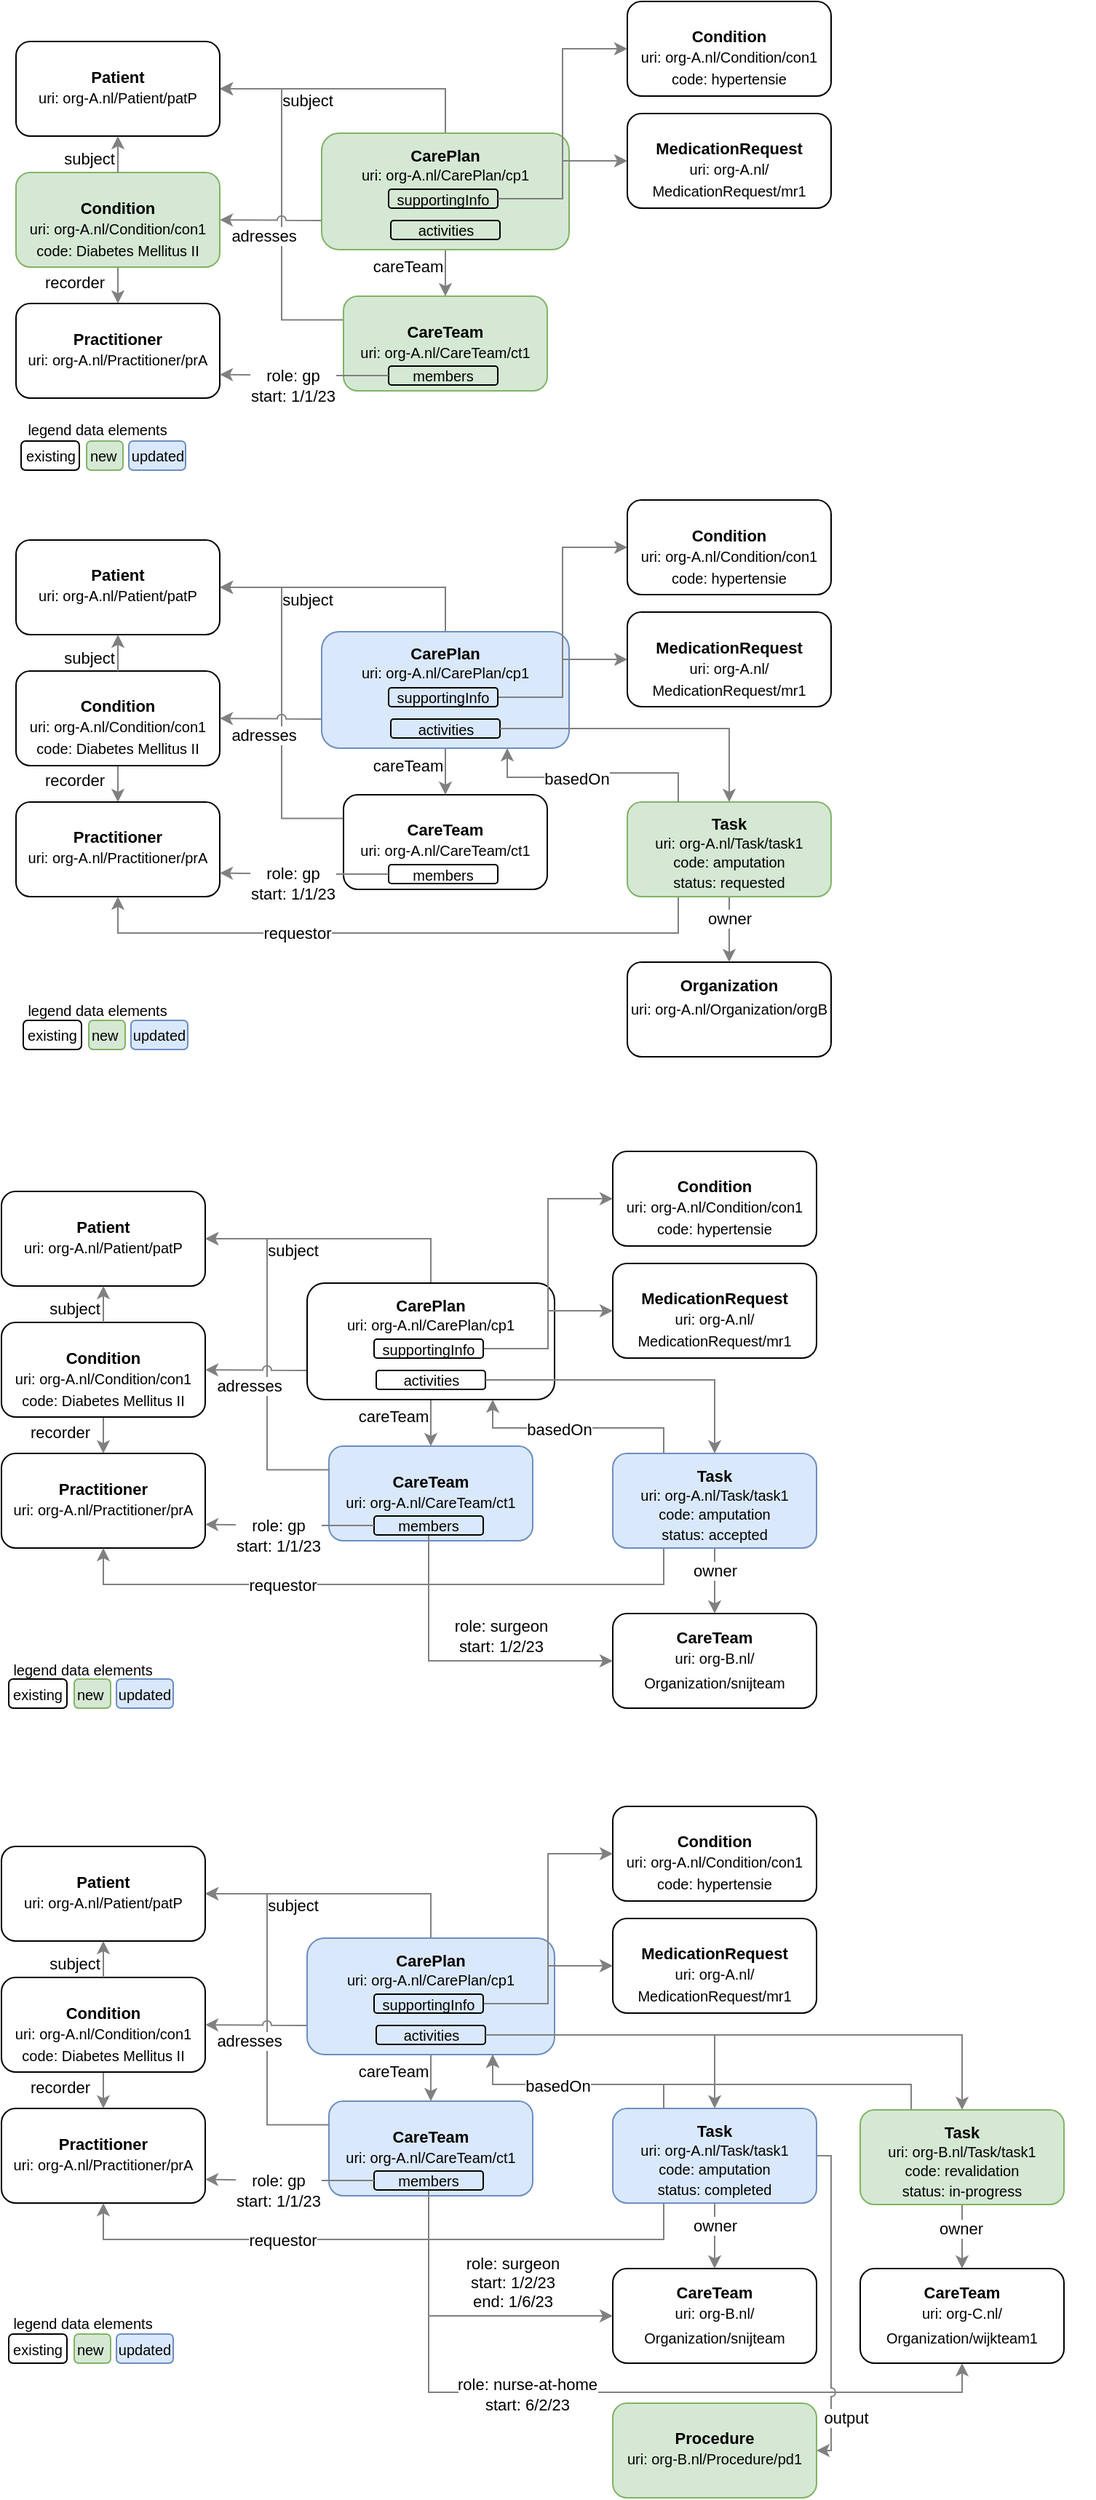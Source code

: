 <mxfile version="24.5.3" type="device">
  <diagram name="Page-1" id="SQzSyG6cgK3RhAJUsZKI">
    <mxGraphModel dx="6007" dy="4199" grid="1" gridSize="10" guides="1" tooltips="1" connect="1" arrows="1" fold="1" page="1" pageScale="1" pageWidth="1654" pageHeight="1169" math="0" shadow="0">
      <root>
        <mxCell id="0" />
        <mxCell id="1" parent="0" />
        <mxCell id="KKVsU4eMc3JYL8btH_r8-83" value="" style="edgeStyle=orthogonalEdgeStyle;rounded=0;orthogonalLoop=1;jettySize=auto;html=1;exitX=0;exitY=0.25;exitDx=0;exitDy=0;entryX=1;entryY=0.5;entryDx=0;entryDy=0;jumpStyle=arc;strokeColor=#808080;" parent="1" source="KKVsU4eMc3JYL8btH_r8-90" target="KKVsU4eMc3JYL8btH_r8-67" edge="1">
          <mxGeometry relative="1" as="geometry">
            <mxPoint x="275.13" y="-595.0" as="sourcePoint" />
          </mxGeometry>
        </mxCell>
        <mxCell id="KKVsU4eMc3JYL8btH_r8-90" value="&lt;b style=&quot;border-color: var(--border-color); font-size: 11px;&quot;&gt;CareTeam&lt;/b&gt;&lt;font style=&quot;border-color: var(--border-color); font-size: 11px;&quot; color=&quot;#808080&quot;&gt;&lt;br style=&quot;border-color: var(--border-color);&quot;&gt;&lt;/font&gt;&lt;font style=&quot;border-color: var(--border-color); font-size: 10px;&quot;&gt;uri: org-A.nl/CareTeam/ct1&lt;/font&gt;" style="rounded=1;whiteSpace=wrap;html=1;verticalAlign=top;spacingTop=10;" parent="1" vertex="1">
          <mxGeometry x="275" y="-585" width="140" height="65" as="geometry" />
        </mxCell>
        <mxCell id="KKVsU4eMc3JYL8btH_r8-67" value="&lt;b style=&quot;border-color: var(--border-color); font-size: 11px;&quot;&gt;Patient&lt;/b&gt;&lt;font style=&quot;border-color: var(--border-color); font-size: 11px;&quot; color=&quot;#808080&quot;&gt;&lt;br style=&quot;border-color: var(--border-color);&quot;&gt;&lt;/font&gt;&lt;font style=&quot;border-color: var(--border-color); font-size: 10px;&quot;&gt;uri: org-A.nl/Patient/patP&lt;/font&gt;" style="rounded=1;whiteSpace=wrap;html=1;verticalAlign=top;spacingTop=10;" parent="1" vertex="1">
          <mxGeometry x="50" y="-760" width="140" height="65" as="geometry" />
        </mxCell>
        <mxCell id="KKVsU4eMc3JYL8btH_r8-68" style="edgeStyle=orthogonalEdgeStyle;rounded=0;orthogonalLoop=1;jettySize=auto;html=1;entryX=0.5;entryY=0;entryDx=0;entryDy=0;strokeColor=#808080;" parent="1" source="KKVsU4eMc3JYL8btH_r8-70" target="KKVsU4eMc3JYL8btH_r8-71" edge="1">
          <mxGeometry relative="1" as="geometry" />
        </mxCell>
        <mxCell id="KKVsU4eMc3JYL8btH_r8-69" value="recorder" style="edgeLabel;html=1;align=center;verticalAlign=middle;resizable=0;points=[];" parent="KKVsU4eMc3JYL8btH_r8-68" vertex="1" connectable="0">
          <mxGeometry x="-0.268" y="-2" relative="1" as="geometry">
            <mxPoint x="-32" y="-10" as="offset" />
          </mxGeometry>
        </mxCell>
        <mxCell id="KKVsU4eMc3JYL8btH_r8-70" value="&lt;b style=&quot;border-color: var(--border-color); font-size: 11px;&quot;&gt;Condition&lt;/b&gt;&lt;font style=&quot;border-color: var(--border-color); font-size: 11px;&quot; color=&quot;#808080&quot;&gt;&lt;br style=&quot;border-color: var(--border-color);&quot;&gt;&lt;/font&gt;&lt;font style=&quot;font-size: 10px;&quot;&gt;uri: org-A.nl/Condition/con1&lt;br&gt;code: Diabetes Mellitus II&lt;br&gt;&lt;/font&gt;" style="rounded=1;whiteSpace=wrap;html=1;verticalAlign=top;spacingTop=10;" parent="1" vertex="1">
          <mxGeometry x="50" y="-670" width="140" height="65" as="geometry" />
        </mxCell>
        <mxCell id="KKVsU4eMc3JYL8btH_r8-71" value="&lt;b style=&quot;border-color: var(--border-color); font-size: 11px;&quot;&gt;Practitioner&lt;/b&gt;&lt;font style=&quot;border-color: var(--border-color); font-size: 11px;&quot; color=&quot;#808080&quot;&gt;&lt;br style=&quot;border-color: var(--border-color);&quot;&gt;&lt;/font&gt;&lt;font style=&quot;border-color: var(--border-color); font-size: 10px;&quot;&gt;uri: org-A.nl/Practitioner/prA&lt;/font&gt;" style="rounded=1;whiteSpace=wrap;html=1;verticalAlign=top;spacingTop=10;" parent="1" vertex="1">
          <mxGeometry x="50" y="-580" width="140" height="65" as="geometry" />
        </mxCell>
        <mxCell id="KKVsU4eMc3JYL8btH_r8-72" style="edgeStyle=orthogonalEdgeStyle;rounded=0;orthogonalLoop=1;jettySize=auto;html=1;exitX=0.5;exitY=0;exitDx=0;exitDy=0;entryX=0.5;entryY=1;entryDx=0;entryDy=0;strokeColor=#808080;" parent="1" source="KKVsU4eMc3JYL8btH_r8-70" target="KKVsU4eMc3JYL8btH_r8-67" edge="1">
          <mxGeometry relative="1" as="geometry">
            <mxPoint x="550" y="-505.0" as="sourcePoint" />
          </mxGeometry>
        </mxCell>
        <mxCell id="KKVsU4eMc3JYL8btH_r8-73" value="subject" style="edgeLabel;html=1;align=center;verticalAlign=middle;resizable=0;points=[];" parent="KKVsU4eMc3JYL8btH_r8-72" vertex="1" connectable="0">
          <mxGeometry x="0.635" y="-1" relative="1" as="geometry">
            <mxPoint x="-21" y="11" as="offset" />
          </mxGeometry>
        </mxCell>
        <mxCell id="KKVsU4eMc3JYL8btH_r8-75" style="edgeStyle=orthogonalEdgeStyle;rounded=0;orthogonalLoop=1;jettySize=auto;html=1;exitX=0;exitY=0.75;exitDx=0;exitDy=0;entryX=1;entryY=0.5;entryDx=0;entryDy=0;jumpStyle=arc;strokeColor=#808080;" parent="1" source="KKVsU4eMc3JYL8btH_r8-79" target="KKVsU4eMc3JYL8btH_r8-70" edge="1">
          <mxGeometry relative="1" as="geometry">
            <mxPoint x="120" y="-410" as="targetPoint" />
          </mxGeometry>
        </mxCell>
        <mxCell id="KKVsU4eMc3JYL8btH_r8-76" value="adresses" style="edgeLabel;html=1;align=center;verticalAlign=middle;resizable=0;points=[];labelBackgroundColor=#FFFFFF;" parent="KKVsU4eMc3JYL8btH_r8-75" vertex="1" connectable="0">
          <mxGeometry x="0.199" y="-1" relative="1" as="geometry">
            <mxPoint x="2" y="12" as="offset" />
          </mxGeometry>
        </mxCell>
        <mxCell id="KKVsU4eMc3JYL8btH_r8-77" style="edgeStyle=orthogonalEdgeStyle;rounded=0;orthogonalLoop=1;jettySize=auto;html=1;exitX=0.5;exitY=1;exitDx=0;exitDy=0;entryX=0.5;entryY=0;entryDx=0;entryDy=0;strokeColor=#808080;" parent="1" source="KKVsU4eMc3JYL8btH_r8-79" target="KKVsU4eMc3JYL8btH_r8-90" edge="1">
          <mxGeometry relative="1" as="geometry">
            <mxPoint x="320.0" y="-620" as="sourcePoint" />
            <mxPoint x="345.0" y="-595.0" as="targetPoint" />
          </mxGeometry>
        </mxCell>
        <mxCell id="KKVsU4eMc3JYL8btH_r8-78" value="careTeam" style="edgeLabel;html=1;align=center;verticalAlign=middle;resizable=0;points=[];" parent="KKVsU4eMc3JYL8btH_r8-77" vertex="1" connectable="0">
          <mxGeometry x="-0.171" relative="1" as="geometry">
            <mxPoint x="-26" y="-2" as="offset" />
          </mxGeometry>
        </mxCell>
        <mxCell id="KKVsU4eMc3JYL8btH_r8-84" style="edgeStyle=orthogonalEdgeStyle;rounded=0;orthogonalLoop=1;jettySize=auto;html=1;exitX=0.5;exitY=0;exitDx=0;exitDy=0;entryX=1;entryY=0.5;entryDx=0;entryDy=0;strokeColor=#808080;" parent="1" source="KKVsU4eMc3JYL8btH_r8-79" target="KKVsU4eMc3JYL8btH_r8-67" edge="1">
          <mxGeometry relative="1" as="geometry" />
        </mxCell>
        <mxCell id="KKVsU4eMc3JYL8btH_r8-85" value="subject" style="edgeLabel;html=1;align=center;verticalAlign=middle;resizable=0;points=[];" parent="KKVsU4eMc3JYL8btH_r8-84" vertex="1" connectable="0">
          <mxGeometry x="-0.351" relative="1" as="geometry">
            <mxPoint x="-66" y="8" as="offset" />
          </mxGeometry>
        </mxCell>
        <mxCell id="KKVsU4eMc3JYL8btH_r8-79" value="&lt;font style=&quot;&quot;&gt;&lt;b style=&quot;font-size: 11px;&quot;&gt;CarePlan&lt;/b&gt;&lt;font style=&quot;font-size: 11px;&quot; color=&quot;#808080&quot;&gt;&lt;br style=&quot;font-size: 11px;&quot;&gt;&lt;/font&gt;&lt;font style=&quot;font-size: 10px;&quot;&gt;uri: org-A.nl/CarePlan/cp1&lt;br&gt;&lt;/font&gt;&lt;br style=&quot;font-size: 11px;&quot;&gt;&lt;/font&gt;" style="rounded=1;whiteSpace=wrap;html=1;verticalAlign=top;spacingTop=2;fontSize=11;fillColor=#dae8fc;strokeColor=#6c8ebf;" parent="1" vertex="1">
          <mxGeometry x="260" y="-697" width="170" height="80" as="geometry" />
        </mxCell>
        <mxCell id="KKVsU4eMc3JYL8btH_r8-80" value="&lt;font style=&quot;&quot;&gt;&lt;font style=&quot;font-size: 10px;&quot;&gt;members&lt;/font&gt;&lt;br&gt;&lt;/font&gt;" style="rounded=1;whiteSpace=wrap;html=1;verticalAlign=middle;spacingTop=0;spacing=0;fillColor=none;" parent="1" vertex="1">
          <mxGeometry x="306" y="-537" width="75" height="13" as="geometry" />
        </mxCell>
        <mxCell id="KKVsU4eMc3JYL8btH_r8-86" value="&lt;font style=&quot;&quot;&gt;&lt;font style=&quot;font-size: 10px;&quot;&gt;activities&lt;/font&gt;&lt;br&gt;&lt;/font&gt;" style="rounded=1;whiteSpace=wrap;html=1;verticalAlign=middle;spacingTop=0;spacing=0;fillColor=none;" parent="1" vertex="1">
          <mxGeometry x="307.5" y="-637" width="75" height="13" as="geometry" />
        </mxCell>
        <mxCell id="KKVsU4eMc3JYL8btH_r8-87" value="" style="edgeStyle=orthogonalEdgeStyle;rounded=0;orthogonalLoop=1;jettySize=auto;html=1;exitX=0;exitY=0.5;exitDx=0;exitDy=0;entryX=1;entryY=0.75;entryDx=0;entryDy=0;strokeColor=#808080;" parent="1" source="KKVsU4eMc3JYL8btH_r8-80" target="KKVsU4eMc3JYL8btH_r8-71" edge="1">
          <mxGeometry relative="1" as="geometry">
            <mxPoint x="430" y="-696" as="sourcePoint" />
            <mxPoint x="190" y="-547" as="targetPoint" />
          </mxGeometry>
        </mxCell>
        <mxCell id="KKVsU4eMc3JYL8btH_r8-176" value="role: gp&lt;br style=&quot;border-color: var(--border-color);&quot;&gt;start: 1/1/23" style="edgeLabel;html=1;align=center;verticalAlign=middle;resizable=0;points=[];" parent="KKVsU4eMc3JYL8btH_r8-87" vertex="1" connectable="0">
          <mxGeometry x="0.404" relative="1" as="geometry">
            <mxPoint x="15" y="7" as="offset" />
          </mxGeometry>
        </mxCell>
        <mxCell id="KKVsU4eMc3JYL8btH_r8-103" style="edgeStyle=orthogonalEdgeStyle;rounded=0;orthogonalLoop=1;jettySize=auto;html=1;exitX=1;exitY=0.5;exitDx=0;exitDy=0;entryX=0;entryY=0.5;entryDx=0;entryDy=0;strokeColor=#808080;" parent="1" source="KKVsU4eMc3JYL8btH_r8-81" target="KKVsU4eMc3JYL8btH_r8-89" edge="1">
          <mxGeometry relative="1" as="geometry" />
        </mxCell>
        <mxCell id="KKVsU4eMc3JYL8btH_r8-104" style="edgeStyle=orthogonalEdgeStyle;rounded=0;orthogonalLoop=1;jettySize=auto;html=1;exitX=1;exitY=0.5;exitDx=0;exitDy=0;entryX=0;entryY=0.5;entryDx=0;entryDy=0;strokeColor=#808080;" parent="1" source="KKVsU4eMc3JYL8btH_r8-81" target="KKVsU4eMc3JYL8btH_r8-93" edge="1">
          <mxGeometry relative="1" as="geometry" />
        </mxCell>
        <mxCell id="KKVsU4eMc3JYL8btH_r8-81" value="&lt;font style=&quot;&quot;&gt;&lt;font style=&quot;font-size: 10px;&quot;&gt;supportingInfo&lt;/font&gt;&lt;br&gt;&lt;/font&gt;" style="rounded=1;whiteSpace=wrap;html=1;verticalAlign=middle;spacingTop=0;spacing=0;fillColor=none;" parent="1" vertex="1">
          <mxGeometry x="306" y="-658.5" width="75" height="13" as="geometry" />
        </mxCell>
        <mxCell id="KKVsU4eMc3JYL8btH_r8-89" value="&lt;b style=&quot;border-color: var(--border-color); font-size: 11px;&quot;&gt;Condition&lt;/b&gt;&lt;font style=&quot;border-color: var(--border-color); font-size: 11px;&quot; color=&quot;#808080&quot;&gt;&lt;br style=&quot;border-color: var(--border-color);&quot;&gt;&lt;/font&gt;&lt;font style=&quot;border-color: var(--border-color); font-size: 10px;&quot;&gt;uri: org-A.nl/Condition/con1&lt;br style=&quot;border-color: var(--border-color);&quot;&gt;code: hypertensie&lt;/font&gt;" style="rounded=1;whiteSpace=wrap;html=1;verticalAlign=top;spacingTop=10;" parent="1" vertex="1">
          <mxGeometry x="470" y="-787.5" width="140" height="65" as="geometry" />
        </mxCell>
        <mxCell id="KKVsU4eMc3JYL8btH_r8-93" value="&lt;b style=&quot;border-color: var(--border-color); font-size: 11px;&quot;&gt;MedicationRequest&lt;/b&gt;&lt;font style=&quot;border-color: var(--border-color); font-size: 11px;&quot; color=&quot;#808080&quot;&gt;&lt;br style=&quot;border-color: var(--border-color);&quot;&gt;&lt;/font&gt;&lt;font style=&quot;border-color: var(--border-color); font-size: 10px;&quot;&gt;uri: org-A.nl/ MedicationRequest/mr1&lt;/font&gt;" style="rounded=1;whiteSpace=wrap;html=1;verticalAlign=top;spacingTop=10;" parent="1" vertex="1">
          <mxGeometry x="470" y="-710.5" width="140" height="65" as="geometry" />
        </mxCell>
        <mxCell id="KKVsU4eMc3JYL8btH_r8-96" style="edgeStyle=orthogonalEdgeStyle;rounded=0;orthogonalLoop=1;jettySize=auto;html=1;exitX=0.25;exitY=1;exitDx=0;exitDy=0;entryX=0.5;entryY=1;entryDx=0;entryDy=0;strokeColor=#808080;" parent="1" source="KKVsU4eMc3JYL8btH_r8-100" target="KKVsU4eMc3JYL8btH_r8-71" edge="1">
          <mxGeometry relative="1" as="geometry">
            <mxPoint x="1030.0" y="-763.5" as="sourcePoint" />
            <mxPoint x="1317" y="-635.5" as="targetPoint" />
            <Array as="points">
              <mxPoint x="505" y="-490" />
              <mxPoint x="120" y="-490" />
            </Array>
          </mxGeometry>
        </mxCell>
        <mxCell id="KKVsU4eMc3JYL8btH_r8-97" value="requestor" style="edgeLabel;html=1;align=center;verticalAlign=middle;resizable=0;points=[];" parent="KKVsU4eMc3JYL8btH_r8-96" vertex="1" connectable="0">
          <mxGeometry x="0.286" relative="1" as="geometry">
            <mxPoint x="-8" as="offset" />
          </mxGeometry>
        </mxCell>
        <mxCell id="KKVsU4eMc3JYL8btH_r8-99" value="&lt;b style=&quot;border-color: var(--border-color); font-size: 11px;&quot;&gt;Organization&lt;/b&gt;&lt;font style=&quot;border-color: var(--border-color); font-size: 11px;&quot; color=&quot;#808080&quot;&gt;&lt;br style=&quot;border-color: var(--border-color);&quot;&gt;&lt;/font&gt;&lt;font style=&quot;font-size: 10px;&quot;&gt;uri: org-A.nl/Organization/orgB&lt;/font&gt;&lt;span style=&quot;font-size: 14px;&quot;&gt;&lt;br&gt;&lt;/span&gt;" style="rounded=1;whiteSpace=wrap;html=1;verticalAlign=top;spacingTop=2;" parent="1" vertex="1">
          <mxGeometry x="470" y="-470" width="140" height="65" as="geometry" />
        </mxCell>
        <mxCell id="KKVsU4eMc3JYL8btH_r8-105" style="edgeStyle=orthogonalEdgeStyle;rounded=0;orthogonalLoop=1;jettySize=auto;html=1;entryX=0.5;entryY=0;entryDx=0;entryDy=0;strokeColor=#808080;" parent="1" source="KKVsU4eMc3JYL8btH_r8-100" target="KKVsU4eMc3JYL8btH_r8-99" edge="1">
          <mxGeometry relative="1" as="geometry" />
        </mxCell>
        <mxCell id="KKVsU4eMc3JYL8btH_r8-106" value="owner" style="edgeLabel;html=1;align=center;verticalAlign=middle;resizable=0;points=[];" parent="KKVsU4eMc3JYL8btH_r8-105" vertex="1" connectable="0">
          <mxGeometry x="-0.605" y="1" relative="1" as="geometry">
            <mxPoint x="-1" y="6" as="offset" />
          </mxGeometry>
        </mxCell>
        <mxCell id="KKVsU4eMc3JYL8btH_r8-100" value="&lt;font style=&quot;font-size: 10px;&quot;&gt;&lt;b style=&quot;font-size: 11px;&quot;&gt;Task&lt;/b&gt;&lt;font style=&quot;font-size: 11px;&quot; color=&quot;#808080&quot;&gt;&lt;br style=&quot;font-size: 11px;&quot;&gt;&lt;/font&gt;uri: org-A.nl/Task/task1&lt;br style=&quot;&quot;&gt;code:&amp;nbsp;amputation&lt;br&gt;status: requested&lt;br style=&quot;font-size: 11px;&quot;&gt;&lt;br style=&quot;font-size: 11px;&quot;&gt;&lt;/font&gt;" style="rounded=1;whiteSpace=wrap;html=1;verticalAlign=top;spacingTop=2;fontSize=11;fillColor=#d5e8d4;strokeColor=#82b366;" parent="1" vertex="1">
          <mxGeometry x="470" y="-580" width="140" height="65" as="geometry" />
        </mxCell>
        <mxCell id="KKVsU4eMc3JYL8btH_r8-101" style="edgeStyle=orthogonalEdgeStyle;rounded=0;orthogonalLoop=1;jettySize=auto;html=1;exitX=1;exitY=0.5;exitDx=0;exitDy=0;strokeColor=#808080;" parent="1" source="KKVsU4eMc3JYL8btH_r8-86" target="KKVsU4eMc3JYL8btH_r8-100" edge="1">
          <mxGeometry relative="1" as="geometry">
            <mxPoint x="1140" y="-612.5" as="sourcePoint" />
          </mxGeometry>
        </mxCell>
        <mxCell id="KKVsU4eMc3JYL8btH_r8-140" value="" style="edgeStyle=orthogonalEdgeStyle;rounded=0;orthogonalLoop=1;jettySize=auto;html=1;exitX=0;exitY=0.25;exitDx=0;exitDy=0;entryX=1;entryY=0.5;entryDx=0;entryDy=0;jumpStyle=arc;strokeColor=#808080;" parent="1" source="KKVsU4eMc3JYL8btH_r8-141" target="KKVsU4eMc3JYL8btH_r8-142" edge="1">
          <mxGeometry relative="1" as="geometry">
            <mxPoint x="265.13" y="-147.5" as="sourcePoint" />
          </mxGeometry>
        </mxCell>
        <mxCell id="KKVsU4eMc3JYL8btH_r8-141" value="&lt;b style=&quot;border-color: var(--border-color); font-size: 11px;&quot;&gt;CareTeam&lt;/b&gt;&lt;font style=&quot;border-color: var(--border-color); font-size: 11px;&quot; color=&quot;#808080&quot;&gt;&lt;br style=&quot;border-color: var(--border-color);&quot;&gt;&lt;/font&gt;&lt;font style=&quot;border-color: var(--border-color); font-size: 10px;&quot;&gt;uri: org-A.nl/CareTeam/ct1&lt;/font&gt;" style="rounded=1;whiteSpace=wrap;html=1;verticalAlign=top;spacingTop=10;fillColor=#dae8fc;strokeColor=#6c8ebf;" parent="1" vertex="1">
          <mxGeometry x="265" y="-137.5" width="140" height="65" as="geometry" />
        </mxCell>
        <mxCell id="KKVsU4eMc3JYL8btH_r8-142" value="&lt;b style=&quot;border-color: var(--border-color); font-size: 11px;&quot;&gt;Patient&lt;/b&gt;&lt;font style=&quot;border-color: var(--border-color); font-size: 11px;&quot; color=&quot;#808080&quot;&gt;&lt;br style=&quot;border-color: var(--border-color);&quot;&gt;&lt;/font&gt;&lt;font style=&quot;border-color: var(--border-color); font-size: 10px;&quot;&gt;uri: org-A.nl/Patient/patP&lt;/font&gt;" style="rounded=1;whiteSpace=wrap;html=1;verticalAlign=top;spacingTop=10;" parent="1" vertex="1">
          <mxGeometry x="40" y="-312.5" width="140" height="65" as="geometry" />
        </mxCell>
        <mxCell id="KKVsU4eMc3JYL8btH_r8-143" style="edgeStyle=orthogonalEdgeStyle;rounded=0;orthogonalLoop=1;jettySize=auto;html=1;entryX=0.5;entryY=0;entryDx=0;entryDy=0;strokeColor=#808080;" parent="1" source="KKVsU4eMc3JYL8btH_r8-145" target="KKVsU4eMc3JYL8btH_r8-146" edge="1">
          <mxGeometry relative="1" as="geometry" />
        </mxCell>
        <mxCell id="KKVsU4eMc3JYL8btH_r8-144" value="recorder" style="edgeLabel;html=1;align=center;verticalAlign=middle;resizable=0;points=[];" parent="KKVsU4eMc3JYL8btH_r8-143" vertex="1" connectable="0">
          <mxGeometry x="-0.268" y="-2" relative="1" as="geometry">
            <mxPoint x="-32" y="-10" as="offset" />
          </mxGeometry>
        </mxCell>
        <mxCell id="KKVsU4eMc3JYL8btH_r8-145" value="&lt;b style=&quot;border-color: var(--border-color); font-size: 11px;&quot;&gt;Condition&lt;/b&gt;&lt;font style=&quot;border-color: var(--border-color); font-size: 11px;&quot; color=&quot;#808080&quot;&gt;&lt;br style=&quot;border-color: var(--border-color);&quot;&gt;&lt;/font&gt;&lt;font style=&quot;border-color: var(--border-color); font-size: 10px;&quot;&gt;uri: org-A.nl/Condition/con1&lt;br style=&quot;border-color: var(--border-color);&quot;&gt;code: Diabetes Mellitus II&lt;/font&gt;" style="rounded=1;whiteSpace=wrap;html=1;verticalAlign=top;spacingTop=10;" parent="1" vertex="1">
          <mxGeometry x="40" y="-222.5" width="140" height="65" as="geometry" />
        </mxCell>
        <mxCell id="KKVsU4eMc3JYL8btH_r8-146" value="&lt;b style=&quot;border-color: var(--border-color); font-size: 11px;&quot;&gt;Practitioner&lt;/b&gt;&lt;font style=&quot;border-color: var(--border-color); font-size: 11px;&quot; color=&quot;#808080&quot;&gt;&lt;br style=&quot;border-color: var(--border-color);&quot;&gt;&lt;/font&gt;&lt;font style=&quot;border-color: var(--border-color); font-size: 10px;&quot;&gt;uri: org-A.nl/Practitioner/prA&lt;/font&gt;" style="rounded=1;whiteSpace=wrap;html=1;verticalAlign=top;spacingTop=10;" parent="1" vertex="1">
          <mxGeometry x="40" y="-132.5" width="140" height="65" as="geometry" />
        </mxCell>
        <mxCell id="KKVsU4eMc3JYL8btH_r8-147" style="edgeStyle=orthogonalEdgeStyle;rounded=0;orthogonalLoop=1;jettySize=auto;html=1;exitX=0.5;exitY=0;exitDx=0;exitDy=0;entryX=0.5;entryY=1;entryDx=0;entryDy=0;strokeColor=#808080;" parent="1" source="KKVsU4eMc3JYL8btH_r8-145" target="KKVsU4eMc3JYL8btH_r8-142" edge="1">
          <mxGeometry relative="1" as="geometry">
            <mxPoint x="540" y="-57.5" as="sourcePoint" />
          </mxGeometry>
        </mxCell>
        <mxCell id="KKVsU4eMc3JYL8btH_r8-148" value="subject" style="edgeLabel;html=1;align=center;verticalAlign=middle;resizable=0;points=[];" parent="KKVsU4eMc3JYL8btH_r8-147" vertex="1" connectable="0">
          <mxGeometry x="0.635" y="-1" relative="1" as="geometry">
            <mxPoint x="-21" y="11" as="offset" />
          </mxGeometry>
        </mxCell>
        <mxCell id="KKVsU4eMc3JYL8btH_r8-149" style="edgeStyle=orthogonalEdgeStyle;rounded=0;orthogonalLoop=1;jettySize=auto;html=1;exitX=0;exitY=0.75;exitDx=0;exitDy=0;entryX=1;entryY=0.5;entryDx=0;entryDy=0;jumpStyle=arc;strokeColor=#808080;" parent="1" source="KKVsU4eMc3JYL8btH_r8-155" target="KKVsU4eMc3JYL8btH_r8-145" edge="1">
          <mxGeometry relative="1" as="geometry">
            <mxPoint x="110" y="37.5" as="targetPoint" />
          </mxGeometry>
        </mxCell>
        <mxCell id="KKVsU4eMc3JYL8btH_r8-150" value="adresses" style="edgeLabel;html=1;align=center;verticalAlign=middle;resizable=0;points=[];labelBackgroundColor=#FFFFFF;" parent="KKVsU4eMc3JYL8btH_r8-149" vertex="1" connectable="0">
          <mxGeometry x="0.199" y="-1" relative="1" as="geometry">
            <mxPoint x="2" y="12" as="offset" />
          </mxGeometry>
        </mxCell>
        <mxCell id="KKVsU4eMc3JYL8btH_r8-151" style="edgeStyle=orthogonalEdgeStyle;rounded=0;orthogonalLoop=1;jettySize=auto;html=1;exitX=0.5;exitY=1;exitDx=0;exitDy=0;entryX=0.5;entryY=0;entryDx=0;entryDy=0;strokeColor=#808080;" parent="1" source="KKVsU4eMc3JYL8btH_r8-155" target="KKVsU4eMc3JYL8btH_r8-141" edge="1">
          <mxGeometry relative="1" as="geometry">
            <mxPoint x="310.0" y="-172.5" as="sourcePoint" />
            <mxPoint x="335.0" y="-147.5" as="targetPoint" />
          </mxGeometry>
        </mxCell>
        <mxCell id="KKVsU4eMc3JYL8btH_r8-152" value="careTeam" style="edgeLabel;html=1;align=center;verticalAlign=middle;resizable=0;points=[];" parent="KKVsU4eMc3JYL8btH_r8-151" vertex="1" connectable="0">
          <mxGeometry x="-0.171" relative="1" as="geometry">
            <mxPoint x="-26" y="-2" as="offset" />
          </mxGeometry>
        </mxCell>
        <mxCell id="KKVsU4eMc3JYL8btH_r8-153" style="edgeStyle=orthogonalEdgeStyle;rounded=0;orthogonalLoop=1;jettySize=auto;html=1;exitX=0.5;exitY=0;exitDx=0;exitDy=0;entryX=1;entryY=0.5;entryDx=0;entryDy=0;strokeColor=#808080;" parent="1" source="KKVsU4eMc3JYL8btH_r8-155" target="KKVsU4eMc3JYL8btH_r8-142" edge="1">
          <mxGeometry relative="1" as="geometry" />
        </mxCell>
        <mxCell id="KKVsU4eMc3JYL8btH_r8-154" value="subject" style="edgeLabel;html=1;align=center;verticalAlign=middle;resizable=0;points=[];" parent="KKVsU4eMc3JYL8btH_r8-153" vertex="1" connectable="0">
          <mxGeometry x="-0.351" relative="1" as="geometry">
            <mxPoint x="-66" y="8" as="offset" />
          </mxGeometry>
        </mxCell>
        <mxCell id="KKVsU4eMc3JYL8btH_r8-155" value="&lt;font style=&quot;&quot;&gt;&lt;b style=&quot;font-size: 11px;&quot;&gt;CarePlan&lt;/b&gt;&lt;font style=&quot;font-size: 11px;&quot; color=&quot;#808080&quot;&gt;&lt;br style=&quot;font-size: 11px;&quot;&gt;&lt;/font&gt;&lt;font style=&quot;font-size: 10px;&quot;&gt;uri: org-A.nl/CarePlan/cp1&lt;br&gt;&lt;/font&gt;&lt;br style=&quot;font-size: 11px;&quot;&gt;&lt;/font&gt;" style="rounded=1;whiteSpace=wrap;html=1;verticalAlign=top;spacingTop=2;fontSize=11;" parent="1" vertex="1">
          <mxGeometry x="250" y="-249.5" width="170" height="80" as="geometry" />
        </mxCell>
        <mxCell id="KKVsU4eMc3JYL8btH_r8-173" style="edgeStyle=orthogonalEdgeStyle;rounded=0;orthogonalLoop=1;jettySize=auto;html=1;exitX=0.5;exitY=1;exitDx=0;exitDy=0;entryX=0;entryY=0.5;entryDx=0;entryDy=0;strokeColor=#808080;" parent="1" source="KKVsU4eMc3JYL8btH_r8-156" target="KKVsU4eMc3JYL8btH_r8-168" edge="1">
          <mxGeometry relative="1" as="geometry" />
        </mxCell>
        <mxCell id="KKVsU4eMc3JYL8btH_r8-175" value="role: surgeon&lt;br style=&quot;border-color: var(--border-color);&quot;&gt;start: 1/2/23" style="edgeLabel;html=1;align=center;verticalAlign=middle;resizable=0;points=[];" parent="KKVsU4eMc3JYL8btH_r8-173" vertex="1" connectable="0">
          <mxGeometry x="-0.458" relative="1" as="geometry">
            <mxPoint x="49" y="12" as="offset" />
          </mxGeometry>
        </mxCell>
        <mxCell id="KKVsU4eMc3JYL8btH_r8-156" value="&lt;font style=&quot;&quot;&gt;&lt;font style=&quot;font-size: 10px;&quot;&gt;members&lt;/font&gt;&lt;br&gt;&lt;/font&gt;" style="rounded=1;whiteSpace=wrap;html=1;verticalAlign=middle;spacingTop=0;spacing=0;fillColor=none;" parent="1" vertex="1">
          <mxGeometry x="296" y="-89.5" width="75" height="13" as="geometry" />
        </mxCell>
        <mxCell id="KKVsU4eMc3JYL8btH_r8-157" value="&lt;font style=&quot;&quot;&gt;&lt;font style=&quot;font-size: 10px;&quot;&gt;activities&lt;/font&gt;&lt;br&gt;&lt;/font&gt;" style="rounded=1;whiteSpace=wrap;html=1;verticalAlign=middle;spacingTop=0;spacing=0;fillColor=none;" parent="1" vertex="1">
          <mxGeometry x="297.5" y="-189.5" width="75" height="13" as="geometry" />
        </mxCell>
        <mxCell id="KKVsU4eMc3JYL8btH_r8-158" value="" style="edgeStyle=orthogonalEdgeStyle;rounded=0;orthogonalLoop=1;jettySize=auto;html=1;exitX=0;exitY=0.5;exitDx=0;exitDy=0;entryX=1;entryY=0.75;entryDx=0;entryDy=0;strokeColor=#808080;" parent="1" source="KKVsU4eMc3JYL8btH_r8-156" target="KKVsU4eMc3JYL8btH_r8-146" edge="1">
          <mxGeometry relative="1" as="geometry">
            <mxPoint x="420" y="-248.5" as="sourcePoint" />
            <mxPoint x="180" y="-99.5" as="targetPoint" />
          </mxGeometry>
        </mxCell>
        <mxCell id="KKVsU4eMc3JYL8btH_r8-174" value="role: gp&lt;br&gt;start: 1/1/23" style="edgeLabel;html=1;align=center;verticalAlign=middle;resizable=0;points=[];" parent="KKVsU4eMc3JYL8btH_r8-158" vertex="1" connectable="0">
          <mxGeometry x="0.386" relative="1" as="geometry">
            <mxPoint x="14" y="7" as="offset" />
          </mxGeometry>
        </mxCell>
        <mxCell id="KKVsU4eMc3JYL8btH_r8-159" style="edgeStyle=orthogonalEdgeStyle;rounded=0;orthogonalLoop=1;jettySize=auto;html=1;exitX=1;exitY=0.5;exitDx=0;exitDy=0;entryX=0;entryY=0.5;entryDx=0;entryDy=0;strokeColor=#808080;" parent="1" source="KKVsU4eMc3JYL8btH_r8-161" target="KKVsU4eMc3JYL8btH_r8-162" edge="1">
          <mxGeometry relative="1" as="geometry" />
        </mxCell>
        <mxCell id="KKVsU4eMc3JYL8btH_r8-160" style="edgeStyle=orthogonalEdgeStyle;rounded=0;orthogonalLoop=1;jettySize=auto;html=1;exitX=1;exitY=0.5;exitDx=0;exitDy=0;entryX=0;entryY=0.5;entryDx=0;entryDy=0;strokeColor=#808080;" parent="1" source="KKVsU4eMc3JYL8btH_r8-161" target="KKVsU4eMc3JYL8btH_r8-163" edge="1">
          <mxGeometry relative="1" as="geometry" />
        </mxCell>
        <mxCell id="KKVsU4eMc3JYL8btH_r8-161" value="&lt;font style=&quot;&quot;&gt;&lt;font style=&quot;font-size: 10px;&quot;&gt;supportingInfo&lt;/font&gt;&lt;br&gt;&lt;/font&gt;" style="rounded=1;whiteSpace=wrap;html=1;verticalAlign=middle;spacingTop=0;spacing=0;fillColor=none;" parent="1" vertex="1">
          <mxGeometry x="296" y="-211" width="75" height="13" as="geometry" />
        </mxCell>
        <mxCell id="KKVsU4eMc3JYL8btH_r8-162" value="&lt;b style=&quot;border-color: var(--border-color); font-size: 11px;&quot;&gt;Condition&lt;/b&gt;&lt;font style=&quot;border-color: var(--border-color); font-size: 11px;&quot; color=&quot;#808080&quot;&gt;&lt;br style=&quot;border-color: var(--border-color);&quot;&gt;&lt;/font&gt;&lt;font style=&quot;border-color: var(--border-color); font-size: 10px;&quot;&gt;uri: org-A.nl/Condition/con1&lt;br style=&quot;border-color: var(--border-color);&quot;&gt;code: hypertensie&lt;/font&gt;" style="rounded=1;whiteSpace=wrap;html=1;verticalAlign=top;spacingTop=10;" parent="1" vertex="1">
          <mxGeometry x="460" y="-340" width="140" height="65" as="geometry" />
        </mxCell>
        <mxCell id="KKVsU4eMc3JYL8btH_r8-163" value="&lt;b style=&quot;border-color: var(--border-color); font-size: 11px;&quot;&gt;MedicationRequest&lt;/b&gt;&lt;font style=&quot;border-color: var(--border-color); font-size: 11px;&quot; color=&quot;#808080&quot;&gt;&lt;br style=&quot;border-color: var(--border-color);&quot;&gt;&lt;/font&gt;&lt;font style=&quot;border-color: var(--border-color); font-size: 10px;&quot;&gt;uri: org-A.nl/ MedicationRequest/mr1&lt;/font&gt;" style="rounded=1;whiteSpace=wrap;html=1;verticalAlign=top;spacingTop=10;" parent="1" vertex="1">
          <mxGeometry x="460" y="-263" width="140" height="65" as="geometry" />
        </mxCell>
        <mxCell id="KKVsU4eMc3JYL8btH_r8-166" style="edgeStyle=orthogonalEdgeStyle;rounded=0;orthogonalLoop=1;jettySize=auto;html=1;exitX=0.25;exitY=1;exitDx=0;exitDy=0;entryX=0.5;entryY=1;entryDx=0;entryDy=0;strokeColor=#808080;" parent="1" source="KKVsU4eMc3JYL8btH_r8-171" target="KKVsU4eMc3JYL8btH_r8-146" edge="1">
          <mxGeometry relative="1" as="geometry">
            <mxPoint x="1020.0" y="-316" as="sourcePoint" />
            <mxPoint x="1307" y="-188" as="targetPoint" />
            <Array as="points">
              <mxPoint x="495" y="-42.5" />
              <mxPoint x="110" y="-42.5" />
            </Array>
          </mxGeometry>
        </mxCell>
        <mxCell id="KKVsU4eMc3JYL8btH_r8-167" value="requestor" style="edgeLabel;html=1;align=center;verticalAlign=middle;resizable=0;points=[];" parent="KKVsU4eMc3JYL8btH_r8-166" vertex="1" connectable="0">
          <mxGeometry x="0.286" relative="1" as="geometry">
            <mxPoint x="-8" as="offset" />
          </mxGeometry>
        </mxCell>
        <mxCell id="KKVsU4eMc3JYL8btH_r8-168" value="&lt;b style=&quot;border-color: var(--border-color); font-size: 11px;&quot;&gt;CareTeam&lt;/b&gt;&lt;font style=&quot;border-color: var(--border-color); font-size: 11px;&quot; color=&quot;#808080&quot;&gt;&lt;br style=&quot;border-color: var(--border-color);&quot;&gt;&lt;/font&gt;&lt;font style=&quot;font-size: 10px;&quot;&gt;uri: org-B.nl/ Organization/snijteam&lt;/font&gt;&lt;span style=&quot;font-size: 14px;&quot;&gt;&lt;br&gt;&lt;/span&gt;" style="rounded=1;whiteSpace=wrap;html=1;verticalAlign=top;spacingTop=2;" parent="1" vertex="1">
          <mxGeometry x="460" y="-22.5" width="140" height="65" as="geometry" />
        </mxCell>
        <mxCell id="KKVsU4eMc3JYL8btH_r8-169" style="edgeStyle=orthogonalEdgeStyle;rounded=0;orthogonalLoop=1;jettySize=auto;html=1;entryX=0.5;entryY=0;entryDx=0;entryDy=0;strokeColor=#808080;" parent="1" source="KKVsU4eMc3JYL8btH_r8-171" target="KKVsU4eMc3JYL8btH_r8-168" edge="1">
          <mxGeometry relative="1" as="geometry" />
        </mxCell>
        <mxCell id="KKVsU4eMc3JYL8btH_r8-170" value="owner" style="edgeLabel;html=1;align=center;verticalAlign=middle;resizable=0;points=[];" parent="KKVsU4eMc3JYL8btH_r8-169" vertex="1" connectable="0">
          <mxGeometry x="-0.605" y="1" relative="1" as="geometry">
            <mxPoint x="-1" y="6" as="offset" />
          </mxGeometry>
        </mxCell>
        <mxCell id="KKVsU4eMc3JYL8btH_r8-171" value="&lt;font style=&quot;font-size: 10px;&quot;&gt;&lt;b style=&quot;font-size: 11px;&quot;&gt;Task&lt;/b&gt;&lt;font style=&quot;font-size: 11px;&quot; color=&quot;#808080&quot;&gt;&lt;br style=&quot;font-size: 11px;&quot;&gt;&lt;/font&gt;uri: org-A.nl/Task/task1&lt;br style=&quot;&quot;&gt;code:&amp;nbsp;amputation&lt;br&gt;status: accepted&lt;br style=&quot;font-size: 11px;&quot;&gt;&lt;br style=&quot;font-size: 11px;&quot;&gt;&lt;/font&gt;" style="rounded=1;whiteSpace=wrap;html=1;verticalAlign=top;spacingTop=2;fontSize=11;fillColor=#dae8fc;strokeColor=#6c8ebf;" parent="1" vertex="1">
          <mxGeometry x="460" y="-132.5" width="140" height="65" as="geometry" />
        </mxCell>
        <mxCell id="KKVsU4eMc3JYL8btH_r8-172" style="edgeStyle=orthogonalEdgeStyle;rounded=0;orthogonalLoop=1;jettySize=auto;html=1;exitX=1;exitY=0.5;exitDx=0;exitDy=0;strokeColor=#808080;" parent="1" source="KKVsU4eMc3JYL8btH_r8-157" target="KKVsU4eMc3JYL8btH_r8-171" edge="1">
          <mxGeometry relative="1" as="geometry">
            <mxPoint x="1130" y="-165" as="sourcePoint" />
          </mxGeometry>
        </mxCell>
        <mxCell id="KKVsU4eMc3JYL8btH_r8-184" value="" style="edgeStyle=orthogonalEdgeStyle;rounded=0;orthogonalLoop=1;jettySize=auto;html=1;exitX=0;exitY=0.25;exitDx=0;exitDy=0;entryX=1;entryY=0.5;entryDx=0;entryDy=0;jumpStyle=arc;strokeColor=#808080;" parent="1" source="KKVsU4eMc3JYL8btH_r8-185" target="KKVsU4eMc3JYL8btH_r8-186" edge="1">
          <mxGeometry relative="1" as="geometry">
            <mxPoint x="275.13" y="-937.5" as="sourcePoint" />
          </mxGeometry>
        </mxCell>
        <mxCell id="KKVsU4eMc3JYL8btH_r8-185" value="&lt;b style=&quot;border-color: var(--border-color); font-size: 11px;&quot;&gt;CareTeam&lt;/b&gt;&lt;font style=&quot;border-color: var(--border-color); font-size: 11px;&quot; color=&quot;#808080&quot;&gt;&lt;br style=&quot;border-color: var(--border-color);&quot;&gt;&lt;/font&gt;&lt;font style=&quot;border-color: var(--border-color); font-size: 10px;&quot;&gt;uri: org-A.nl/CareTeam/ct1&lt;/font&gt;" style="rounded=1;whiteSpace=wrap;html=1;verticalAlign=top;spacingTop=10;fillColor=#d5e8d4;strokeColor=#82b366;" parent="1" vertex="1">
          <mxGeometry x="275" y="-927.5" width="140" height="65" as="geometry" />
        </mxCell>
        <mxCell id="KKVsU4eMc3JYL8btH_r8-186" value="&lt;b style=&quot;border-color: var(--border-color); font-size: 11px;&quot;&gt;Patient&lt;/b&gt;&lt;font style=&quot;border-color: var(--border-color); font-size: 11px;&quot; color=&quot;#808080&quot;&gt;&lt;br style=&quot;border-color: var(--border-color);&quot;&gt;&lt;/font&gt;&lt;font style=&quot;border-color: var(--border-color); font-size: 10px;&quot;&gt;uri: org-A.nl/Patient/patP&lt;/font&gt;" style="rounded=1;whiteSpace=wrap;html=1;verticalAlign=top;spacingTop=10;" parent="1" vertex="1">
          <mxGeometry x="50" y="-1102.5" width="140" height="65" as="geometry" />
        </mxCell>
        <mxCell id="KKVsU4eMc3JYL8btH_r8-187" style="edgeStyle=orthogonalEdgeStyle;rounded=0;orthogonalLoop=1;jettySize=auto;html=1;entryX=0.5;entryY=0;entryDx=0;entryDy=0;strokeColor=#808080;" parent="1" source="KKVsU4eMc3JYL8btH_r8-189" target="KKVsU4eMc3JYL8btH_r8-190" edge="1">
          <mxGeometry relative="1" as="geometry" />
        </mxCell>
        <mxCell id="KKVsU4eMc3JYL8btH_r8-188" value="recorder" style="edgeLabel;html=1;align=center;verticalAlign=middle;resizable=0;points=[];" parent="KKVsU4eMc3JYL8btH_r8-187" vertex="1" connectable="0">
          <mxGeometry x="-0.268" y="-2" relative="1" as="geometry">
            <mxPoint x="-32" y="-10" as="offset" />
          </mxGeometry>
        </mxCell>
        <mxCell id="KKVsU4eMc3JYL8btH_r8-189" value="&lt;b style=&quot;border-color: var(--border-color); font-size: 11px;&quot;&gt;Condition&lt;/b&gt;&lt;font style=&quot;border-color: var(--border-color); font-size: 11px;&quot; color=&quot;#808080&quot;&gt;&lt;br style=&quot;border-color: var(--border-color);&quot;&gt;&lt;/font&gt;&lt;font style=&quot;border-color: var(--border-color); font-size: 10px;&quot;&gt;uri: org-A.nl/Condition/con1&lt;br style=&quot;border-color: var(--border-color);&quot;&gt;code: Diabetes Mellitus II&lt;/font&gt;" style="rounded=1;whiteSpace=wrap;html=1;verticalAlign=top;spacingTop=10;fillColor=#d5e8d4;strokeColor=#82b366;" parent="1" vertex="1">
          <mxGeometry x="50" y="-1012.5" width="140" height="65" as="geometry" />
        </mxCell>
        <mxCell id="KKVsU4eMc3JYL8btH_r8-190" value="&lt;b style=&quot;border-color: var(--border-color); font-size: 11px;&quot;&gt;Practitioner&lt;/b&gt;&lt;font style=&quot;border-color: var(--border-color); font-size: 11px;&quot; color=&quot;#808080&quot;&gt;&lt;br style=&quot;border-color: var(--border-color);&quot;&gt;&lt;/font&gt;&lt;font style=&quot;border-color: var(--border-color); font-size: 10px;&quot;&gt;uri: org-A.nl/Practitioner/prA&lt;/font&gt;" style="rounded=1;whiteSpace=wrap;html=1;verticalAlign=top;spacingTop=10;" parent="1" vertex="1">
          <mxGeometry x="50" y="-922.5" width="140" height="65" as="geometry" />
        </mxCell>
        <mxCell id="KKVsU4eMc3JYL8btH_r8-191" style="edgeStyle=orthogonalEdgeStyle;rounded=0;orthogonalLoop=1;jettySize=auto;html=1;exitX=0.5;exitY=0;exitDx=0;exitDy=0;entryX=0.5;entryY=1;entryDx=0;entryDy=0;strokeColor=#808080;" parent="1" source="KKVsU4eMc3JYL8btH_r8-189" target="KKVsU4eMc3JYL8btH_r8-186" edge="1">
          <mxGeometry relative="1" as="geometry">
            <mxPoint x="550" y="-847.5" as="sourcePoint" />
          </mxGeometry>
        </mxCell>
        <mxCell id="KKVsU4eMc3JYL8btH_r8-192" value="subject" style="edgeLabel;html=1;align=center;verticalAlign=middle;resizable=0;points=[];" parent="KKVsU4eMc3JYL8btH_r8-191" vertex="1" connectable="0">
          <mxGeometry x="0.635" y="-1" relative="1" as="geometry">
            <mxPoint x="-21" y="11" as="offset" />
          </mxGeometry>
        </mxCell>
        <mxCell id="KKVsU4eMc3JYL8btH_r8-193" style="edgeStyle=orthogonalEdgeStyle;rounded=0;orthogonalLoop=1;jettySize=auto;html=1;exitX=0;exitY=0.75;exitDx=0;exitDy=0;entryX=1;entryY=0.5;entryDx=0;entryDy=0;jumpStyle=arc;strokeColor=#808080;" parent="1" source="KKVsU4eMc3JYL8btH_r8-199" target="KKVsU4eMc3JYL8btH_r8-189" edge="1">
          <mxGeometry relative="1" as="geometry">
            <mxPoint x="120" y="-752.5" as="targetPoint" />
          </mxGeometry>
        </mxCell>
        <mxCell id="KKVsU4eMc3JYL8btH_r8-194" value="adresses" style="edgeLabel;html=1;align=center;verticalAlign=middle;resizable=0;points=[];labelBackgroundColor=#FFFFFF;" parent="KKVsU4eMc3JYL8btH_r8-193" vertex="1" connectable="0">
          <mxGeometry x="0.199" y="-1" relative="1" as="geometry">
            <mxPoint x="2" y="12" as="offset" />
          </mxGeometry>
        </mxCell>
        <mxCell id="KKVsU4eMc3JYL8btH_r8-195" style="edgeStyle=orthogonalEdgeStyle;rounded=0;orthogonalLoop=1;jettySize=auto;html=1;exitX=0.5;exitY=1;exitDx=0;exitDy=0;entryX=0.5;entryY=0;entryDx=0;entryDy=0;strokeColor=#808080;" parent="1" source="KKVsU4eMc3JYL8btH_r8-199" target="KKVsU4eMc3JYL8btH_r8-185" edge="1">
          <mxGeometry relative="1" as="geometry">
            <mxPoint x="320.0" y="-962.5" as="sourcePoint" />
            <mxPoint x="345.0" y="-937.5" as="targetPoint" />
          </mxGeometry>
        </mxCell>
        <mxCell id="KKVsU4eMc3JYL8btH_r8-196" value="careTeam" style="edgeLabel;html=1;align=center;verticalAlign=middle;resizable=0;points=[];" parent="KKVsU4eMc3JYL8btH_r8-195" vertex="1" connectable="0">
          <mxGeometry x="-0.171" relative="1" as="geometry">
            <mxPoint x="-26" y="-2" as="offset" />
          </mxGeometry>
        </mxCell>
        <mxCell id="KKVsU4eMc3JYL8btH_r8-197" style="edgeStyle=orthogonalEdgeStyle;rounded=0;orthogonalLoop=1;jettySize=auto;html=1;exitX=0.5;exitY=0;exitDx=0;exitDy=0;entryX=1;entryY=0.5;entryDx=0;entryDy=0;strokeColor=#808080;" parent="1" source="KKVsU4eMc3JYL8btH_r8-199" target="KKVsU4eMc3JYL8btH_r8-186" edge="1">
          <mxGeometry relative="1" as="geometry" />
        </mxCell>
        <mxCell id="KKVsU4eMc3JYL8btH_r8-198" value="subject" style="edgeLabel;html=1;align=center;verticalAlign=middle;resizable=0;points=[];" parent="KKVsU4eMc3JYL8btH_r8-197" vertex="1" connectable="0">
          <mxGeometry x="-0.351" relative="1" as="geometry">
            <mxPoint x="-66" y="8" as="offset" />
          </mxGeometry>
        </mxCell>
        <mxCell id="KKVsU4eMc3JYL8btH_r8-199" value="&lt;font style=&quot;&quot;&gt;&lt;b style=&quot;font-size: 11px;&quot;&gt;CarePlan&lt;/b&gt;&lt;font style=&quot;font-size: 11px;&quot; color=&quot;#808080&quot;&gt;&lt;br style=&quot;font-size: 11px;&quot;&gt;&lt;/font&gt;&lt;font style=&quot;font-size: 10px;&quot;&gt;uri: org-A.nl/CarePlan/cp1&lt;br&gt;&lt;/font&gt;&lt;br style=&quot;font-size: 11px;&quot;&gt;&lt;/font&gt;" style="rounded=1;whiteSpace=wrap;html=1;verticalAlign=top;spacingTop=2;fontSize=11;fillColor=#d5e8d4;strokeColor=#82b366;" parent="1" vertex="1">
          <mxGeometry x="260" y="-1039.5" width="170" height="80" as="geometry" />
        </mxCell>
        <mxCell id="KKVsU4eMc3JYL8btH_r8-200" value="&lt;font style=&quot;&quot;&gt;&lt;font style=&quot;font-size: 10px;&quot;&gt;members&lt;/font&gt;&lt;br&gt;&lt;/font&gt;" style="rounded=1;whiteSpace=wrap;html=1;verticalAlign=middle;spacingTop=0;spacing=0;fillColor=none;" parent="1" vertex="1">
          <mxGeometry x="306" y="-879.5" width="75" height="13" as="geometry" />
        </mxCell>
        <mxCell id="KKVsU4eMc3JYL8btH_r8-201" value="&lt;font style=&quot;&quot;&gt;&lt;font style=&quot;font-size: 10px;&quot;&gt;activities&lt;/font&gt;&lt;br&gt;&lt;/font&gt;" style="rounded=1;whiteSpace=wrap;html=1;verticalAlign=middle;spacingTop=0;spacing=0;fillColor=none;" parent="1" vertex="1">
          <mxGeometry x="307.5" y="-979.5" width="75" height="13" as="geometry" />
        </mxCell>
        <mxCell id="KKVsU4eMc3JYL8btH_r8-202" value="" style="edgeStyle=orthogonalEdgeStyle;rounded=0;orthogonalLoop=1;jettySize=auto;html=1;exitX=0;exitY=0.5;exitDx=0;exitDy=0;entryX=1;entryY=0.75;entryDx=0;entryDy=0;strokeColor=#808080;" parent="1" source="KKVsU4eMc3JYL8btH_r8-200" target="KKVsU4eMc3JYL8btH_r8-190" edge="1">
          <mxGeometry relative="1" as="geometry">
            <mxPoint x="430" y="-1038.5" as="sourcePoint" />
            <mxPoint x="190" y="-889.5" as="targetPoint" />
          </mxGeometry>
        </mxCell>
        <mxCell id="KKVsU4eMc3JYL8btH_r8-203" value="role: gp&lt;br style=&quot;border-color: var(--border-color);&quot;&gt;start: 1/1/23" style="edgeLabel;html=1;align=center;verticalAlign=middle;resizable=0;points=[];" parent="KKVsU4eMc3JYL8btH_r8-202" vertex="1" connectable="0">
          <mxGeometry x="0.404" relative="1" as="geometry">
            <mxPoint x="15" y="7" as="offset" />
          </mxGeometry>
        </mxCell>
        <mxCell id="KKVsU4eMc3JYL8btH_r8-204" value="&lt;font style=&quot;&quot;&gt;&lt;font style=&quot;font-size: 10px;&quot;&gt;supportingInfo&lt;/font&gt;&lt;br&gt;&lt;/font&gt;" style="rounded=1;whiteSpace=wrap;html=1;verticalAlign=middle;spacingTop=0;spacing=0;fillColor=none;" parent="1" vertex="1">
          <mxGeometry x="306" y="-1001" width="75" height="13" as="geometry" />
        </mxCell>
        <mxCell id="KKVsU4eMc3JYL8btH_r8-206" value="&lt;b style=&quot;border-color: var(--border-color); font-size: 11px;&quot;&gt;MedicationRequest&lt;/b&gt;&lt;font style=&quot;border-color: var(--border-color); font-size: 11px;&quot; color=&quot;#808080&quot;&gt;&lt;br style=&quot;border-color: var(--border-color);&quot;&gt;&lt;/font&gt;&lt;font style=&quot;border-color: var(--border-color); font-size: 10px;&quot;&gt;uri: org-A.nl/ MedicationRequest/mr1&lt;/font&gt;" style="rounded=1;whiteSpace=wrap;html=1;verticalAlign=top;spacingTop=10;" parent="1" vertex="1">
          <mxGeometry x="470" y="-1053" width="140" height="65" as="geometry" />
        </mxCell>
        <mxCell id="KKVsU4eMc3JYL8btH_r8-207" value="&lt;b style=&quot;border-color: var(--border-color); font-size: 11px;&quot;&gt;Condition&lt;/b&gt;&lt;font style=&quot;border-color: var(--border-color); font-size: 11px;&quot; color=&quot;#808080&quot;&gt;&lt;br style=&quot;border-color: var(--border-color);&quot;&gt;&lt;/font&gt;&lt;font style=&quot;font-size: 10px;&quot;&gt;uri: org-A.nl/Condition/con1&lt;br&gt;code: hypertensie&lt;br&gt;&lt;/font&gt;" style="rounded=1;whiteSpace=wrap;html=1;verticalAlign=top;spacingTop=10;" parent="1" vertex="1">
          <mxGeometry x="470" y="-1130" width="140" height="65" as="geometry" />
        </mxCell>
        <mxCell id="KKVsU4eMc3JYL8btH_r8-208" style="edgeStyle=orthogonalEdgeStyle;rounded=0;orthogonalLoop=1;jettySize=auto;html=1;exitX=1;exitY=0.5;exitDx=0;exitDy=0;entryX=0;entryY=0.5;entryDx=0;entryDy=0;strokeColor=#808080;" parent="1" source="KKVsU4eMc3JYL8btH_r8-204" target="KKVsU4eMc3JYL8btH_r8-207" edge="1">
          <mxGeometry relative="1" as="geometry" />
        </mxCell>
        <mxCell id="KKVsU4eMc3JYL8btH_r8-209" style="edgeStyle=orthogonalEdgeStyle;rounded=0;orthogonalLoop=1;jettySize=auto;html=1;exitX=1;exitY=0.5;exitDx=0;exitDy=0;entryX=0;entryY=0.5;entryDx=0;entryDy=0;strokeColor=#808080;" parent="1" source="KKVsU4eMc3JYL8btH_r8-204" target="KKVsU4eMc3JYL8btH_r8-206" edge="1">
          <mxGeometry relative="1" as="geometry" />
        </mxCell>
        <mxCell id="KKVsU4eMc3JYL8btH_r8-210" value="" style="edgeStyle=orthogonalEdgeStyle;rounded=0;orthogonalLoop=1;jettySize=auto;html=1;exitX=0;exitY=0.25;exitDx=0;exitDy=0;entryX=1;entryY=0.5;entryDx=0;entryDy=0;jumpStyle=arc;strokeColor=#808080;" parent="1" source="KKVsU4eMc3JYL8btH_r8-211" target="KKVsU4eMc3JYL8btH_r8-212" edge="1">
          <mxGeometry relative="1" as="geometry">
            <mxPoint x="265.13" y="302.5" as="sourcePoint" />
          </mxGeometry>
        </mxCell>
        <mxCell id="KKVsU4eMc3JYL8btH_r8-211" value="&lt;b style=&quot;border-color: var(--border-color); font-size: 11px;&quot;&gt;CareTeam&lt;/b&gt;&lt;font style=&quot;border-color: var(--border-color); font-size: 11px;&quot; color=&quot;#808080&quot;&gt;&lt;br style=&quot;border-color: var(--border-color);&quot;&gt;&lt;/font&gt;&lt;font style=&quot;border-color: var(--border-color); font-size: 10px;&quot;&gt;uri: org-A.nl/CareTeam/ct1&lt;/font&gt;" style="rounded=1;whiteSpace=wrap;html=1;verticalAlign=top;spacingTop=10;fillColor=#dae8fc;strokeColor=#6c8ebf;" parent="1" vertex="1">
          <mxGeometry x="265" y="312.5" width="140" height="65" as="geometry" />
        </mxCell>
        <mxCell id="KKVsU4eMc3JYL8btH_r8-212" value="&lt;b style=&quot;border-color: var(--border-color); font-size: 11px;&quot;&gt;Patient&lt;/b&gt;&lt;font style=&quot;border-color: var(--border-color); font-size: 11px;&quot; color=&quot;#808080&quot;&gt;&lt;br style=&quot;border-color: var(--border-color);&quot;&gt;&lt;/font&gt;&lt;font style=&quot;border-color: var(--border-color); font-size: 10px;&quot;&gt;uri: org-A.nl/Patient/patP&lt;/font&gt;" style="rounded=1;whiteSpace=wrap;html=1;verticalAlign=top;spacingTop=10;" parent="1" vertex="1">
          <mxGeometry x="40" y="137.5" width="140" height="65" as="geometry" />
        </mxCell>
        <mxCell id="KKVsU4eMc3JYL8btH_r8-213" style="edgeStyle=orthogonalEdgeStyle;rounded=0;orthogonalLoop=1;jettySize=auto;html=1;entryX=0.5;entryY=0;entryDx=0;entryDy=0;strokeColor=#808080;" parent="1" source="KKVsU4eMc3JYL8btH_r8-215" target="KKVsU4eMc3JYL8btH_r8-216" edge="1">
          <mxGeometry relative="1" as="geometry" />
        </mxCell>
        <mxCell id="KKVsU4eMc3JYL8btH_r8-214" value="recorder" style="edgeLabel;html=1;align=center;verticalAlign=middle;resizable=0;points=[];" parent="KKVsU4eMc3JYL8btH_r8-213" vertex="1" connectable="0">
          <mxGeometry x="-0.268" y="-2" relative="1" as="geometry">
            <mxPoint x="-32" y="-10" as="offset" />
          </mxGeometry>
        </mxCell>
        <mxCell id="KKVsU4eMc3JYL8btH_r8-215" value="&lt;b style=&quot;border-color: var(--border-color); font-size: 11px;&quot;&gt;Condition&lt;/b&gt;&lt;font style=&quot;border-color: var(--border-color); font-size: 11px;&quot; color=&quot;#808080&quot;&gt;&lt;br style=&quot;border-color: var(--border-color);&quot;&gt;&lt;/font&gt;&lt;font style=&quot;border-color: var(--border-color); font-size: 10px;&quot;&gt;uri: org-A.nl/Condition/con1&lt;br style=&quot;border-color: var(--border-color);&quot;&gt;code: Diabetes Mellitus II&lt;/font&gt;" style="rounded=1;whiteSpace=wrap;html=1;verticalAlign=top;spacingTop=10;" parent="1" vertex="1">
          <mxGeometry x="40" y="227.5" width="140" height="65" as="geometry" />
        </mxCell>
        <mxCell id="KKVsU4eMc3JYL8btH_r8-216" value="&lt;b style=&quot;border-color: var(--border-color); font-size: 11px;&quot;&gt;Practitioner&lt;/b&gt;&lt;font style=&quot;border-color: var(--border-color); font-size: 11px;&quot; color=&quot;#808080&quot;&gt;&lt;br style=&quot;border-color: var(--border-color);&quot;&gt;&lt;/font&gt;&lt;font style=&quot;border-color: var(--border-color); font-size: 10px;&quot;&gt;uri: org-A.nl/Practitioner/prA&lt;/font&gt;" style="rounded=1;whiteSpace=wrap;html=1;verticalAlign=top;spacingTop=10;" parent="1" vertex="1">
          <mxGeometry x="40" y="317.5" width="140" height="65" as="geometry" />
        </mxCell>
        <mxCell id="KKVsU4eMc3JYL8btH_r8-217" style="edgeStyle=orthogonalEdgeStyle;rounded=0;orthogonalLoop=1;jettySize=auto;html=1;exitX=0.5;exitY=0;exitDx=0;exitDy=0;entryX=0.5;entryY=1;entryDx=0;entryDy=0;strokeColor=#808080;" parent="1" source="KKVsU4eMc3JYL8btH_r8-215" target="KKVsU4eMc3JYL8btH_r8-212" edge="1">
          <mxGeometry relative="1" as="geometry">
            <mxPoint x="540" y="392.5" as="sourcePoint" />
          </mxGeometry>
        </mxCell>
        <mxCell id="KKVsU4eMc3JYL8btH_r8-218" value="subject" style="edgeLabel;html=1;align=center;verticalAlign=middle;resizable=0;points=[];" parent="KKVsU4eMc3JYL8btH_r8-217" vertex="1" connectable="0">
          <mxGeometry x="0.635" y="-1" relative="1" as="geometry">
            <mxPoint x="-21" y="11" as="offset" />
          </mxGeometry>
        </mxCell>
        <mxCell id="KKVsU4eMc3JYL8btH_r8-219" style="edgeStyle=orthogonalEdgeStyle;rounded=0;orthogonalLoop=1;jettySize=auto;html=1;exitX=0;exitY=0.75;exitDx=0;exitDy=0;entryX=1;entryY=0.5;entryDx=0;entryDy=0;jumpStyle=arc;strokeColor=#808080;" parent="1" source="KKVsU4eMc3JYL8btH_r8-225" target="KKVsU4eMc3JYL8btH_r8-215" edge="1">
          <mxGeometry relative="1" as="geometry">
            <mxPoint x="110" y="487.5" as="targetPoint" />
          </mxGeometry>
        </mxCell>
        <mxCell id="KKVsU4eMc3JYL8btH_r8-220" value="adresses" style="edgeLabel;html=1;align=center;verticalAlign=middle;resizable=0;points=[];labelBackgroundColor=#FFFFFF;" parent="KKVsU4eMc3JYL8btH_r8-219" vertex="1" connectable="0">
          <mxGeometry x="0.199" y="-1" relative="1" as="geometry">
            <mxPoint x="2" y="12" as="offset" />
          </mxGeometry>
        </mxCell>
        <mxCell id="KKVsU4eMc3JYL8btH_r8-221" style="edgeStyle=orthogonalEdgeStyle;rounded=0;orthogonalLoop=1;jettySize=auto;html=1;exitX=0.5;exitY=1;exitDx=0;exitDy=0;entryX=0.5;entryY=0;entryDx=0;entryDy=0;strokeColor=#808080;" parent="1" source="KKVsU4eMc3JYL8btH_r8-225" target="KKVsU4eMc3JYL8btH_r8-211" edge="1">
          <mxGeometry relative="1" as="geometry">
            <mxPoint x="310.0" y="277.5" as="sourcePoint" />
            <mxPoint x="335.0" y="302.5" as="targetPoint" />
          </mxGeometry>
        </mxCell>
        <mxCell id="KKVsU4eMc3JYL8btH_r8-222" value="careTeam" style="edgeLabel;html=1;align=center;verticalAlign=middle;resizable=0;points=[];" parent="KKVsU4eMc3JYL8btH_r8-221" vertex="1" connectable="0">
          <mxGeometry x="-0.171" relative="1" as="geometry">
            <mxPoint x="-26" y="-2" as="offset" />
          </mxGeometry>
        </mxCell>
        <mxCell id="KKVsU4eMc3JYL8btH_r8-223" style="edgeStyle=orthogonalEdgeStyle;rounded=0;orthogonalLoop=1;jettySize=auto;html=1;exitX=0.5;exitY=0;exitDx=0;exitDy=0;entryX=1;entryY=0.5;entryDx=0;entryDy=0;strokeColor=#808080;" parent="1" source="KKVsU4eMc3JYL8btH_r8-225" target="KKVsU4eMc3JYL8btH_r8-212" edge="1">
          <mxGeometry relative="1" as="geometry" />
        </mxCell>
        <mxCell id="KKVsU4eMc3JYL8btH_r8-224" value="subject" style="edgeLabel;html=1;align=center;verticalAlign=middle;resizable=0;points=[];" parent="KKVsU4eMc3JYL8btH_r8-223" vertex="1" connectable="0">
          <mxGeometry x="-0.351" relative="1" as="geometry">
            <mxPoint x="-66" y="8" as="offset" />
          </mxGeometry>
        </mxCell>
        <mxCell id="KKVsU4eMc3JYL8btH_r8-225" value="&lt;font style=&quot;&quot;&gt;&lt;b style=&quot;font-size: 11px;&quot;&gt;CarePlan&lt;/b&gt;&lt;font style=&quot;font-size: 11px;&quot; color=&quot;#808080&quot;&gt;&lt;br style=&quot;font-size: 11px;&quot;&gt;&lt;/font&gt;&lt;font style=&quot;font-size: 10px;&quot;&gt;uri: org-A.nl/CarePlan/cp1&lt;br&gt;&lt;/font&gt;&lt;br style=&quot;font-size: 11px;&quot;&gt;&lt;/font&gt;" style="rounded=1;whiteSpace=wrap;html=1;verticalAlign=top;spacingTop=2;fontSize=11;fillColor=#dae8fc;strokeColor=#6c8ebf;" parent="1" vertex="1">
          <mxGeometry x="250" y="200.5" width="170" height="80" as="geometry" />
        </mxCell>
        <mxCell id="KKVsU4eMc3JYL8btH_r8-226" style="edgeStyle=orthogonalEdgeStyle;rounded=0;orthogonalLoop=1;jettySize=auto;html=1;exitX=0.5;exitY=1;exitDx=0;exitDy=0;entryX=0;entryY=0.5;entryDx=0;entryDy=0;strokeColor=#808080;" parent="1" source="KKVsU4eMc3JYL8btH_r8-228" target="KKVsU4eMc3JYL8btH_r8-241" edge="1">
          <mxGeometry relative="1" as="geometry" />
        </mxCell>
        <mxCell id="KKVsU4eMc3JYL8btH_r8-227" value="role: surgeon&lt;br style=&quot;border-color: var(--border-color);&quot;&gt;start: 1/2/23&lt;br&gt;end: 1/6/23" style="edgeLabel;html=1;align=center;verticalAlign=middle;resizable=0;points=[];" parent="KKVsU4eMc3JYL8btH_r8-226" vertex="1" connectable="0">
          <mxGeometry x="-0.458" relative="1" as="geometry">
            <mxPoint x="57" y="6" as="offset" />
          </mxGeometry>
        </mxCell>
        <mxCell id="KKVsU4eMc3JYL8btH_r8-251" style="edgeStyle=orthogonalEdgeStyle;rounded=0;orthogonalLoop=1;jettySize=auto;html=1;exitX=0.5;exitY=1;exitDx=0;exitDy=0;entryX=0.5;entryY=1;entryDx=0;entryDy=0;strokeColor=#808080;" parent="1" source="KKVsU4eMc3JYL8btH_r8-228" target="KKVsU4eMc3JYL8btH_r8-247" edge="1">
          <mxGeometry relative="1" as="geometry" />
        </mxCell>
        <mxCell id="KKVsU4eMc3JYL8btH_r8-252" value="role: nurse-at-home&lt;br&gt;start: 6/2/23" style="edgeLabel;html=1;align=center;verticalAlign=middle;resizable=0;points=[];" parent="KKVsU4eMc3JYL8btH_r8-251" vertex="1" connectable="0">
          <mxGeometry x="-0.216" y="-1" relative="1" as="geometry">
            <mxPoint as="offset" />
          </mxGeometry>
        </mxCell>
        <mxCell id="KKVsU4eMc3JYL8btH_r8-228" value="&lt;font style=&quot;&quot;&gt;&lt;font style=&quot;font-size: 10px;&quot;&gt;members&lt;/font&gt;&lt;br&gt;&lt;/font&gt;" style="rounded=1;whiteSpace=wrap;html=1;verticalAlign=middle;spacingTop=0;spacing=0;fillColor=none;" parent="1" vertex="1">
          <mxGeometry x="296" y="360.5" width="75" height="13" as="geometry" />
        </mxCell>
        <mxCell id="KKVsU4eMc3JYL8btH_r8-229" value="&lt;font style=&quot;&quot;&gt;&lt;font style=&quot;font-size: 10px;&quot;&gt;activities&lt;/font&gt;&lt;br&gt;&lt;/font&gt;" style="rounded=1;whiteSpace=wrap;html=1;verticalAlign=middle;spacingTop=0;spacing=0;fillColor=none;" parent="1" vertex="1">
          <mxGeometry x="297.5" y="260.5" width="75" height="13" as="geometry" />
        </mxCell>
        <mxCell id="KKVsU4eMc3JYL8btH_r8-230" value="" style="edgeStyle=orthogonalEdgeStyle;rounded=0;orthogonalLoop=1;jettySize=auto;html=1;exitX=0;exitY=0.5;exitDx=0;exitDy=0;entryX=1;entryY=0.75;entryDx=0;entryDy=0;strokeColor=#808080;" parent="1" source="KKVsU4eMc3JYL8btH_r8-228" target="KKVsU4eMc3JYL8btH_r8-216" edge="1">
          <mxGeometry relative="1" as="geometry">
            <mxPoint x="420" y="201.5" as="sourcePoint" />
            <mxPoint x="180" y="350.5" as="targetPoint" />
          </mxGeometry>
        </mxCell>
        <mxCell id="KKVsU4eMc3JYL8btH_r8-231" value="role: gp&lt;br&gt;start: 1/1/23" style="edgeLabel;html=1;align=center;verticalAlign=middle;resizable=0;points=[];" parent="KKVsU4eMc3JYL8btH_r8-230" vertex="1" connectable="0">
          <mxGeometry x="0.386" relative="1" as="geometry">
            <mxPoint x="14" y="7" as="offset" />
          </mxGeometry>
        </mxCell>
        <mxCell id="KKVsU4eMc3JYL8btH_r8-232" style="edgeStyle=orthogonalEdgeStyle;rounded=0;orthogonalLoop=1;jettySize=auto;html=1;exitX=1;exitY=0.5;exitDx=0;exitDy=0;entryX=0;entryY=0.5;entryDx=0;entryDy=0;strokeColor=#808080;" parent="1" source="KKVsU4eMc3JYL8btH_r8-234" target="KKVsU4eMc3JYL8btH_r8-235" edge="1">
          <mxGeometry relative="1" as="geometry" />
        </mxCell>
        <mxCell id="KKVsU4eMc3JYL8btH_r8-233" style="edgeStyle=orthogonalEdgeStyle;rounded=0;orthogonalLoop=1;jettySize=auto;html=1;exitX=1;exitY=0.5;exitDx=0;exitDy=0;entryX=0;entryY=0.5;entryDx=0;entryDy=0;strokeColor=#808080;" parent="1" source="KKVsU4eMc3JYL8btH_r8-234" target="KKVsU4eMc3JYL8btH_r8-236" edge="1">
          <mxGeometry relative="1" as="geometry" />
        </mxCell>
        <mxCell id="KKVsU4eMc3JYL8btH_r8-234" value="&lt;font style=&quot;&quot;&gt;&lt;font style=&quot;font-size: 10px;&quot;&gt;supportingInfo&lt;/font&gt;&lt;br&gt;&lt;/font&gt;" style="rounded=1;whiteSpace=wrap;html=1;verticalAlign=middle;spacingTop=0;spacing=0;fillColor=none;" parent="1" vertex="1">
          <mxGeometry x="296" y="239" width="75" height="13" as="geometry" />
        </mxCell>
        <mxCell id="KKVsU4eMc3JYL8btH_r8-235" value="&lt;b style=&quot;border-color: var(--border-color); font-size: 11px;&quot;&gt;Condition&lt;/b&gt;&lt;font style=&quot;border-color: var(--border-color); font-size: 11px;&quot; color=&quot;#808080&quot;&gt;&lt;br style=&quot;border-color: var(--border-color);&quot;&gt;&lt;/font&gt;&lt;font style=&quot;border-color: var(--border-color); font-size: 10px;&quot;&gt;uri: org-A.nl/Condition/con1&lt;br style=&quot;border-color: var(--border-color);&quot;&gt;code: hypertensie&lt;/font&gt;" style="rounded=1;whiteSpace=wrap;html=1;verticalAlign=top;spacingTop=10;" parent="1" vertex="1">
          <mxGeometry x="460" y="110" width="140" height="65" as="geometry" />
        </mxCell>
        <mxCell id="KKVsU4eMc3JYL8btH_r8-236" value="&lt;b style=&quot;border-color: var(--border-color); font-size: 11px;&quot;&gt;MedicationRequest&lt;/b&gt;&lt;font style=&quot;border-color: var(--border-color); font-size: 11px;&quot; color=&quot;#808080&quot;&gt;&lt;br style=&quot;border-color: var(--border-color);&quot;&gt;&lt;/font&gt;&lt;font style=&quot;border-color: var(--border-color); font-size: 10px;&quot;&gt;uri: org-A.nl/ MedicationRequest/mr1&lt;/font&gt;" style="rounded=1;whiteSpace=wrap;html=1;verticalAlign=top;spacingTop=10;" parent="1" vertex="1">
          <mxGeometry x="460" y="187" width="140" height="65" as="geometry" />
        </mxCell>
        <mxCell id="KKVsU4eMc3JYL8btH_r8-239" style="edgeStyle=orthogonalEdgeStyle;rounded=0;orthogonalLoop=1;jettySize=auto;html=1;exitX=0.25;exitY=1;exitDx=0;exitDy=0;entryX=0.5;entryY=1;entryDx=0;entryDy=0;strokeColor=#808080;" parent="1" source="KKVsU4eMc3JYL8btH_r8-244" target="KKVsU4eMc3JYL8btH_r8-216" edge="1">
          <mxGeometry relative="1" as="geometry">
            <mxPoint x="1020.0" y="134" as="sourcePoint" />
            <mxPoint x="1307" y="262" as="targetPoint" />
            <Array as="points">
              <mxPoint x="495" y="407.5" />
              <mxPoint x="110" y="407.5" />
            </Array>
          </mxGeometry>
        </mxCell>
        <mxCell id="KKVsU4eMc3JYL8btH_r8-240" value="requestor" style="edgeLabel;html=1;align=center;verticalAlign=middle;resizable=0;points=[];" parent="KKVsU4eMc3JYL8btH_r8-239" vertex="1" connectable="0">
          <mxGeometry x="0.286" relative="1" as="geometry">
            <mxPoint x="-8" as="offset" />
          </mxGeometry>
        </mxCell>
        <mxCell id="KKVsU4eMc3JYL8btH_r8-241" value="&lt;b style=&quot;border-color: var(--border-color); font-size: 11px;&quot;&gt;CareTeam&lt;/b&gt;&lt;font style=&quot;border-color: var(--border-color); font-size: 11px;&quot; color=&quot;#808080&quot;&gt;&lt;br style=&quot;border-color: var(--border-color);&quot;&gt;&lt;/font&gt;&lt;font style=&quot;font-size: 10px;&quot;&gt;uri: org-B.nl/ Organization/snijteam&lt;/font&gt;&lt;span style=&quot;font-size: 14px;&quot;&gt;&lt;br&gt;&lt;/span&gt;" style="rounded=1;whiteSpace=wrap;html=1;verticalAlign=top;spacingTop=2;" parent="1" vertex="1">
          <mxGeometry x="460" y="427.5" width="140" height="65" as="geometry" />
        </mxCell>
        <mxCell id="KKVsU4eMc3JYL8btH_r8-242" style="edgeStyle=orthogonalEdgeStyle;rounded=0;orthogonalLoop=1;jettySize=auto;html=1;entryX=0.5;entryY=0;entryDx=0;entryDy=0;strokeColor=#808080;" parent="1" source="KKVsU4eMc3JYL8btH_r8-244" target="KKVsU4eMc3JYL8btH_r8-241" edge="1">
          <mxGeometry relative="1" as="geometry" />
        </mxCell>
        <mxCell id="KKVsU4eMc3JYL8btH_r8-243" value="owner" style="edgeLabel;html=1;align=center;verticalAlign=middle;resizable=0;points=[];" parent="KKVsU4eMc3JYL8btH_r8-242" vertex="1" connectable="0">
          <mxGeometry x="-0.605" y="1" relative="1" as="geometry">
            <mxPoint x="-1" y="6" as="offset" />
          </mxGeometry>
        </mxCell>
        <mxCell id="KKVsU4eMc3JYL8btH_r8-254" style="edgeStyle=orthogonalEdgeStyle;rounded=0;orthogonalLoop=1;jettySize=auto;html=1;exitX=1;exitY=0.5;exitDx=0;exitDy=0;entryX=1;entryY=0.5;entryDx=0;entryDy=0;strokeColor=#808080;jumpStyle=arc;" parent="1" source="KKVsU4eMc3JYL8btH_r8-244" target="KKVsU4eMc3JYL8btH_r8-253" edge="1">
          <mxGeometry relative="1" as="geometry">
            <Array as="points">
              <mxPoint x="610" y="350" />
              <mxPoint x="610" y="552" />
            </Array>
          </mxGeometry>
        </mxCell>
        <mxCell id="KKVsU4eMc3JYL8btH_r8-255" value="output" style="edgeLabel;html=1;align=center;verticalAlign=middle;resizable=0;points=[];" parent="KKVsU4eMc3JYL8btH_r8-254" vertex="1" connectable="0">
          <mxGeometry x="0.309" y="-1" relative="1" as="geometry">
            <mxPoint x="11" y="44" as="offset" />
          </mxGeometry>
        </mxCell>
        <mxCell id="KKVsU4eMc3JYL8btH_r8-244" value="&lt;font style=&quot;font-size: 10px;&quot;&gt;&lt;b style=&quot;font-size: 11px;&quot;&gt;Task&lt;/b&gt;&lt;font style=&quot;font-size: 11px;&quot; color=&quot;#808080&quot;&gt;&lt;br style=&quot;font-size: 11px;&quot;&gt;&lt;/font&gt;uri: org-A.nl/Task/task1&lt;br style=&quot;&quot;&gt;code: amputation&lt;br style=&quot;&quot;&gt;status: completed&lt;br style=&quot;font-size: 11px;&quot;&gt;&lt;br style=&quot;font-size: 11px;&quot;&gt;&lt;/font&gt;" style="rounded=1;whiteSpace=wrap;html=1;verticalAlign=top;spacingTop=2;fontSize=11;fillColor=#dae8fc;strokeColor=#6c8ebf;" parent="1" vertex="1">
          <mxGeometry x="460" y="317.5" width="140" height="65" as="geometry" />
        </mxCell>
        <mxCell id="KKVsU4eMc3JYL8btH_r8-245" style="edgeStyle=orthogonalEdgeStyle;rounded=0;orthogonalLoop=1;jettySize=auto;html=1;exitX=1;exitY=0.5;exitDx=0;exitDy=0;strokeColor=#808080;" parent="1" source="KKVsU4eMc3JYL8btH_r8-229" target="KKVsU4eMc3JYL8btH_r8-244" edge="1">
          <mxGeometry relative="1" as="geometry">
            <mxPoint x="1130" y="285" as="sourcePoint" />
          </mxGeometry>
        </mxCell>
        <mxCell id="KKVsU4eMc3JYL8btH_r8-248" style="edgeStyle=orthogonalEdgeStyle;rounded=0;orthogonalLoop=1;jettySize=auto;html=1;exitX=0.5;exitY=1;exitDx=0;exitDy=0;entryX=0.5;entryY=0;entryDx=0;entryDy=0;strokeColor=#808080;" parent="1" source="KKVsU4eMc3JYL8btH_r8-246" target="KKVsU4eMc3JYL8btH_r8-247" edge="1">
          <mxGeometry relative="1" as="geometry" />
        </mxCell>
        <mxCell id="KKVsU4eMc3JYL8btH_r8-249" value="owner" style="edgeLabel;html=1;align=center;verticalAlign=middle;resizable=0;points=[];" parent="KKVsU4eMc3JYL8btH_r8-248" vertex="1" connectable="0">
          <mxGeometry x="-0.252" y="-1" relative="1" as="geometry">
            <mxPoint as="offset" />
          </mxGeometry>
        </mxCell>
        <mxCell id="KKVsU4eMc3JYL8btH_r8-250" style="edgeStyle=orthogonalEdgeStyle;rounded=0;orthogonalLoop=1;jettySize=auto;html=1;entryX=0.75;entryY=1;entryDx=0;entryDy=0;strokeColor=#808080;exitX=0.25;exitY=0;exitDx=0;exitDy=0;" parent="1" source="KKVsU4eMc3JYL8btH_r8-246" target="KKVsU4eMc3JYL8btH_r8-225" edge="1">
          <mxGeometry relative="1" as="geometry">
            <Array as="points">
              <mxPoint x="665" y="301" />
              <mxPoint x="378" y="301" />
            </Array>
            <mxPoint x="690" y="310" as="sourcePoint" />
          </mxGeometry>
        </mxCell>
        <mxCell id="KKVsU4eMc3JYL8btH_r8-246" value="&lt;font style=&quot;font-size: 10px;&quot;&gt;&lt;b style=&quot;font-size: 11px;&quot;&gt;Task&lt;/b&gt;&lt;font style=&quot;font-size: 11px;&quot; color=&quot;#808080&quot;&gt;&lt;br style=&quot;font-size: 11px;&quot;&gt;&lt;/font&gt;uri: org-B.nl/Task/task1&lt;br style=&quot;&quot;&gt;code:&amp;nbsp;revalidation&lt;br&gt;status: in-progress&lt;br style=&quot;font-size: 11px;&quot;&gt;&lt;br style=&quot;font-size: 11px;&quot;&gt;&lt;/font&gt;" style="rounded=1;whiteSpace=wrap;html=1;verticalAlign=top;spacingTop=2;fontSize=11;fillColor=#d5e8d4;strokeColor=#82b366;" parent="1" vertex="1">
          <mxGeometry x="630" y="318.5" width="140" height="65" as="geometry" />
        </mxCell>
        <mxCell id="KKVsU4eMc3JYL8btH_r8-247" value="&lt;b style=&quot;border-color: var(--border-color); font-size: 11px;&quot;&gt;CareTeam&lt;/b&gt;&lt;font style=&quot;border-color: var(--border-color); font-size: 11px;&quot; color=&quot;#808080&quot;&gt;&lt;br style=&quot;border-color: var(--border-color);&quot;&gt;&lt;/font&gt;&lt;font style=&quot;border-color: var(--border-color); font-size: 10px;&quot;&gt;uri: org-C.nl/ Organization/wijkteam1&lt;/font&gt;&lt;span style=&quot;font-size: 14px;&quot;&gt;&lt;br&gt;&lt;/span&gt;" style="rounded=1;whiteSpace=wrap;html=1;verticalAlign=top;spacingTop=2;" parent="1" vertex="1">
          <mxGeometry x="630" y="427.5" width="140" height="65" as="geometry" />
        </mxCell>
        <mxCell id="KKVsU4eMc3JYL8btH_r8-253" value="&lt;b style=&quot;border-color: var(--border-color); font-size: 11px;&quot;&gt;Procedure&lt;/b&gt;&lt;font style=&quot;border-color: var(--border-color); font-size: 11px;&quot; color=&quot;#808080&quot;&gt;&lt;br style=&quot;border-color: var(--border-color);&quot;&gt;&lt;/font&gt;&lt;font style=&quot;border-color: var(--border-color); font-size: 10px;&quot;&gt;uri: org-B.nl/Procedure/pd1&lt;/font&gt;" style="rounded=1;whiteSpace=wrap;html=1;verticalAlign=top;spacingTop=10;fillColor=#d5e8d4;strokeColor=#82b366;" parent="1" vertex="1">
          <mxGeometry x="460" y="520" width="140" height="65" as="geometry" />
        </mxCell>
        <mxCell id="KKVsU4eMc3JYL8btH_r8-263" value="" style="endArrow=none;html=1;rounded=0;exitX=0;exitY=0;exitDx=0;exitDy=0;strokeColor=none;" parent="1" edge="1">
          <mxGeometry width="50" height="50" relative="1" as="geometry">
            <mxPoint x="70" y="-432" as="sourcePoint" />
            <mxPoint x="790" y="-432" as="targetPoint" />
          </mxGeometry>
        </mxCell>
        <mxCell id="KKVsU4eMc3JYL8btH_r8-267" value="" style="endArrow=none;html=1;rounded=0;exitX=0;exitY=0;exitDx=0;exitDy=0;strokeColor=none;" parent="1" edge="1">
          <mxGeometry width="50" height="50" relative="1" as="geometry">
            <mxPoint x="45" y="-740" as="sourcePoint" />
            <mxPoint x="765" y="-740" as="targetPoint" />
          </mxGeometry>
        </mxCell>
        <mxCell id="KKVsU4eMc3JYL8btH_r8-274" value="new&amp;nbsp;" style="rounded=1;whiteSpace=wrap;html=1;fillColor=#d5e8d4;strokeColor=#82b366;fontSize=10;" parent="1" vertex="1">
          <mxGeometry x="98.5" y="-828" width="25" height="20" as="geometry" />
        </mxCell>
        <mxCell id="KKVsU4eMc3JYL8btH_r8-275" value="existing" style="rounded=1;whiteSpace=wrap;html=1;fontSize=10;" parent="1" vertex="1">
          <mxGeometry x="53.5" y="-828" width="40" height="20" as="geometry" />
        </mxCell>
        <mxCell id="KKVsU4eMc3JYL8btH_r8-276" value="legend data elements" style="rounded=1;whiteSpace=wrap;html=1;fontSize=10;fillColor=default;strokeColor=none;" parent="1" vertex="1">
          <mxGeometry x="54.5" y="-840" width="102" height="7.5" as="geometry" />
        </mxCell>
        <mxCell id="KKVsU4eMc3JYL8btH_r8-279" value="updated" style="rounded=1;whiteSpace=wrap;html=1;fillColor=#dae8fc;strokeColor=#6c8ebf;fontSize=10;" parent="1" vertex="1">
          <mxGeometry x="127.5" y="-828" width="39" height="20" as="geometry" />
        </mxCell>
        <mxCell id="KKVsU4eMc3JYL8btH_r8-280" value="new&amp;nbsp;" style="rounded=1;whiteSpace=wrap;html=1;fillColor=#d5e8d4;strokeColor=#82b366;fontSize=10;" parent="1" vertex="1">
          <mxGeometry x="100" y="-430" width="25" height="20" as="geometry" />
        </mxCell>
        <mxCell id="KKVsU4eMc3JYL8btH_r8-281" value="existing" style="rounded=1;whiteSpace=wrap;html=1;fontSize=10;" parent="1" vertex="1">
          <mxGeometry x="55" y="-430" width="40" height="20" as="geometry" />
        </mxCell>
        <mxCell id="KKVsU4eMc3JYL8btH_r8-283" value="updated" style="rounded=1;whiteSpace=wrap;html=1;fillColor=#dae8fc;strokeColor=#6c8ebf;fontSize=10;" parent="1" vertex="1">
          <mxGeometry x="129" y="-430" width="39" height="20" as="geometry" />
        </mxCell>
        <mxCell id="KKVsU4eMc3JYL8btH_r8-284" value="new&amp;nbsp;" style="rounded=1;whiteSpace=wrap;html=1;fillColor=#d5e8d4;strokeColor=#82b366;fontSize=10;" parent="1" vertex="1">
          <mxGeometry x="90" y="22.5" width="25" height="20" as="geometry" />
        </mxCell>
        <mxCell id="KKVsU4eMc3JYL8btH_r8-285" value="existing" style="rounded=1;whiteSpace=wrap;html=1;fontSize=10;" parent="1" vertex="1">
          <mxGeometry x="45" y="22.5" width="40" height="20" as="geometry" />
        </mxCell>
        <mxCell id="KKVsU4eMc3JYL8btH_r8-287" value="updated" style="rounded=1;whiteSpace=wrap;html=1;fillColor=#dae8fc;strokeColor=#6c8ebf;fontSize=10;" parent="1" vertex="1">
          <mxGeometry x="119" y="22.5" width="39" height="20" as="geometry" />
        </mxCell>
        <mxCell id="KKVsU4eMc3JYL8btH_r8-288" value="new&amp;nbsp;" style="rounded=1;whiteSpace=wrap;html=1;fillColor=#d5e8d4;strokeColor=#82b366;fontSize=10;" parent="1" vertex="1">
          <mxGeometry x="90" y="472.5" width="25" height="20" as="geometry" />
        </mxCell>
        <mxCell id="KKVsU4eMc3JYL8btH_r8-289" value="existing" style="rounded=1;whiteSpace=wrap;html=1;fontSize=10;" parent="1" vertex="1">
          <mxGeometry x="45" y="472.5" width="40" height="20" as="geometry" />
        </mxCell>
        <mxCell id="KKVsU4eMc3JYL8btH_r8-291" value="updated" style="rounded=1;whiteSpace=wrap;html=1;fillColor=#dae8fc;strokeColor=#6c8ebf;fontSize=10;" parent="1" vertex="1">
          <mxGeometry x="119" y="472.5" width="39" height="20" as="geometry" />
        </mxCell>
        <mxCell id="KKVsU4eMc3JYL8btH_r8-292" value="legend data elements" style="rounded=1;whiteSpace=wrap;html=1;fontSize=10;fillColor=default;strokeColor=none;" parent="1" vertex="1">
          <mxGeometry x="55" y="-441.25" width="102" height="7.5" as="geometry" />
        </mxCell>
        <mxCell id="KKVsU4eMc3JYL8btH_r8-293" value="legend data elements" style="rounded=1;whiteSpace=wrap;html=1;fontSize=10;fillColor=default;strokeColor=none;" parent="1" vertex="1">
          <mxGeometry x="45" y="12" width="102" height="7.5" as="geometry" />
        </mxCell>
        <mxCell id="KKVsU4eMc3JYL8btH_r8-295" value="legend data elements" style="rounded=1;whiteSpace=wrap;html=1;fontSize=10;fillColor=default;strokeColor=none;" parent="1" vertex="1">
          <mxGeometry x="45" y="461.25" width="102" height="7.5" as="geometry" />
        </mxCell>
        <mxCell id="KKVsU4eMc3JYL8btH_r8-94" style="edgeStyle=orthogonalEdgeStyle;rounded=0;orthogonalLoop=1;jettySize=auto;html=1;entryX=0.75;entryY=1;entryDx=0;entryDy=0;exitX=0.25;exitY=0;exitDx=0;exitDy=0;strokeColor=#808080;" parent="1" source="KKVsU4eMc3JYL8btH_r8-100" target="KKVsU4eMc3JYL8btH_r8-79" edge="1">
          <mxGeometry relative="1" as="geometry">
            <mxPoint x="1065.0" y="-715.5" as="sourcePoint" />
            <mxPoint x="1100" y="-665.5" as="targetPoint" />
          </mxGeometry>
        </mxCell>
        <mxCell id="KKVsU4eMc3JYL8btH_r8-95" value="basedOn" style="edgeLabel;html=1;align=center;verticalAlign=middle;resizable=0;points=[];" parent="KKVsU4eMc3JYL8btH_r8-94" vertex="1" connectable="0">
          <mxGeometry x="0.168" y="1" relative="1" as="geometry">
            <mxPoint as="offset" />
          </mxGeometry>
        </mxCell>
        <mxCell id="KKVsU4eMc3JYL8btH_r8-237" style="edgeStyle=orthogonalEdgeStyle;rounded=0;orthogonalLoop=1;jettySize=auto;html=1;entryX=0.75;entryY=1;entryDx=0;entryDy=0;exitX=0.25;exitY=0;exitDx=0;exitDy=0;strokeColor=#808080;" parent="1" source="KKVsU4eMc3JYL8btH_r8-244" target="KKVsU4eMc3JYL8btH_r8-225" edge="1">
          <mxGeometry relative="1" as="geometry">
            <mxPoint x="1055.0" y="182" as="sourcePoint" />
            <mxPoint x="1090" y="232" as="targetPoint" />
            <Array as="points">
              <mxPoint x="495" y="301" />
              <mxPoint x="378" y="301" />
            </Array>
          </mxGeometry>
        </mxCell>
        <mxCell id="KKVsU4eMc3JYL8btH_r8-238" value="basedOn" style="edgeLabel;html=1;align=center;verticalAlign=middle;resizable=0;points=[];" parent="KKVsU4eMc3JYL8btH_r8-237" vertex="1" connectable="0">
          <mxGeometry x="0.168" y="1" relative="1" as="geometry">
            <mxPoint as="offset" />
          </mxGeometry>
        </mxCell>
        <mxCell id="KKVsU4eMc3JYL8btH_r8-164" style="edgeStyle=orthogonalEdgeStyle;rounded=0;orthogonalLoop=1;jettySize=auto;html=1;entryX=0.75;entryY=1;entryDx=0;entryDy=0;exitX=0.25;exitY=0;exitDx=0;exitDy=0;strokeColor=#808080;" parent="1" source="KKVsU4eMc3JYL8btH_r8-171" target="KKVsU4eMc3JYL8btH_r8-155" edge="1">
          <mxGeometry relative="1" as="geometry">
            <mxPoint x="1055.0" y="-268.0" as="sourcePoint" />
            <mxPoint x="1090" y="-218" as="targetPoint" />
            <Array as="points">
              <mxPoint x="495" y="-150" />
              <mxPoint x="378" y="-150" />
            </Array>
          </mxGeometry>
        </mxCell>
        <mxCell id="KKVsU4eMc3JYL8btH_r8-165" value="basedOn" style="edgeLabel;html=1;align=center;verticalAlign=middle;resizable=0;points=[];" parent="KKVsU4eMc3JYL8btH_r8-164" vertex="1" connectable="0">
          <mxGeometry x="0.168" y="1" relative="1" as="geometry">
            <mxPoint as="offset" />
          </mxGeometry>
        </mxCell>
        <mxCell id="rS05zM0y5XcA8JrxVAnZ-5" value="" style="endArrow=none;html=1;rounded=0;exitX=0;exitY=0;exitDx=0;exitDy=0;strokeColor=none;" parent="1" edge="1">
          <mxGeometry width="50" height="50" relative="1" as="geometry">
            <mxPoint x="55" y="-1070.5" as="sourcePoint" />
            <mxPoint x="775" y="-1070.5" as="targetPoint" />
          </mxGeometry>
        </mxCell>
        <mxCell id="3au5b70ryTIQBVAbRfE1-1" style="edgeStyle=orthogonalEdgeStyle;rounded=0;orthogonalLoop=1;jettySize=auto;html=1;exitX=1;exitY=0.5;exitDx=0;exitDy=0;strokeColor=#808080;entryX=0.5;entryY=0;entryDx=0;entryDy=0;" parent="1" source="KKVsU4eMc3JYL8btH_r8-229" target="KKVsU4eMc3JYL8btH_r8-246" edge="1">
          <mxGeometry relative="1" as="geometry">
            <mxPoint x="383" y="277" as="sourcePoint" />
            <mxPoint x="720" y="300" as="targetPoint" />
          </mxGeometry>
        </mxCell>
      </root>
    </mxGraphModel>
  </diagram>
</mxfile>
